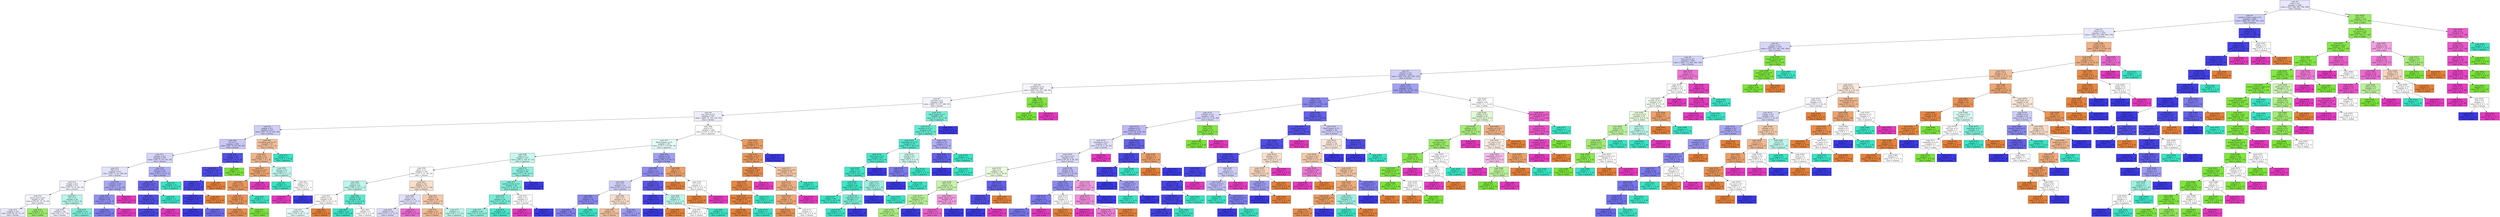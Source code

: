 digraph Tree {
node [shape=box, style="filled", color="black"] ;
0 [label=<node &#35;0<br/>cumin &le; 0.5<br/>samples = 2298<br/>value = [412, 568, 290, 769, 259]<br/>class = korean>, fillcolor="#3c39e51e"] ;
1 [label=<node &#35;1<br/>roasted_sesame_seed &le; 0.5<br/>samples = 1864<br/>value = [408, 223, 285, 767, 181]<br/>class = korean>, fillcolor="#3c39e53f"] ;
0 -> 1 [labeldistance=2.5, labelangle=45, headlabel="True"] ;
2 [label=<node &#35;2<br/>starch &le; 0.5<br/>samples = 1625<br/>value = [403, 223, 280, 540, 179]<br/>class = korean>, fillcolor="#3c39e51d"] ;
1 -> 2 ;
3 [label=<node &#35;3<br/>yogurt &le; 0.5<br/>samples = 1410<br/>value = [255, 221, 265, 500, 169]<br/>class = korean>, fillcolor="#3c39e534"] ;
2 -> 3 ;
4 [label=<node &#35;4<br/>lime_juice &le; 0.5<br/>samples = 1360<br/>value = [254, 173, 264, 500, 169]<br/>class = korean>, fillcolor="#3c39e537"] ;
3 -> 4 ;
5 [label=<node &#35;5<br/>cayenne &le; 0.5<br/>samples = 1281<br/>value = [249, 165, 255, 500, 112]<br/>class = korean>, fillcolor="#3c39e53d"] ;
4 -> 5 ;
6 [label=<node &#35;6<br/>cardamom &le; 0.5<br/>samples = 865<br/>value = [200, 103, 237, 269, 56]<br/>class = korean>, fillcolor="#3c39e50d"] ;
5 -> 6 ;
7 [label=<node &#35;7<br/>seaweed &le; 0.5<br/>samples = 836<br/>value = [200, 75, 237, 269, 55]<br/>class = korean>, fillcolor="#3c39e50e"] ;
6 -> 7 ;
8 [label=<node &#35;8<br/>soy_sauce &le; 0.5<br/>samples = 767<br/>value = [200, 75, 185, 252, 55]<br/>class = korean>, fillcolor="#3c39e517"] ;
7 -> 8 ;
9 [label=<node &#35;9<br/>pepper &le; 0.5<br/>samples = 421<br/>value = [81, 75, 65, 165, 35]<br/>class = korean>, fillcolor="#3c39e53f"] ;
8 -> 9 ;
10 [label=<node &#35;10<br/>nut &le; 0.5<br/>samples = 389<br/>value = [62, 74, 59, 164, 30]<br/>class = korean>, fillcolor="#3c39e549"] ;
9 -> 10 ;
11 [label=<node &#35;11<br/>soybean &le; 0.5<br/>samples = 354<br/>value = [59, 73, 59, 133, 30]<br/>class = korean>, fillcolor="#3c39e536"] ;
10 -> 11 ;
12 [label=<node &#35;12<br/>fish &le; 0.5<br/>samples = 310<br/>value = [59, 73, 43, 106, 29]<br/>class = korean>, fillcolor="#3c39e524"] ;
11 -> 12 ;
13 [label=<node &#35;13<br/>vinegar &le; 0.5<br/>samples = 273<br/>value = [57, 72, 41, 84, 19]<br/>class = korean>, fillcolor="#3c39e50f"] ;
12 -> 13 ;
14 [label=<node &#35;14<br/>lemon_juice &le; 0.5<br/>samples = 235<br/>value = [54, 67, 22, 76, 16]<br/>class = korean>, fillcolor="#3c39e50e"] ;
13 -> 14 ;
15 [label=<node &#35;15<br/>samples = 221<br/>value = [54, 56, 22, 74, 15]<br/>class = korean>, fillcolor="#3c39e51c"] ;
14 -> 15 ;
16 [label=<node &#35;16<br/>samples = 14<br/>value = [0, 11, 0, 2, 1]<br/>class = indian>, fillcolor="#7be539bf"] ;
14 -> 16 ;
17 [label=<node &#35;17<br/>rice &le; 0.5<br/>samples = 38<br/>value = [3, 5, 19, 8, 3]<br/>class = japanese>, fillcolor="#39e5c55e"] ;
13 -> 17 ;
18 [label=<node &#35;18<br/>samples = 20<br/>value = [2, 5, 6, 7, 0]<br/>class = korean>, fillcolor="#3c39e512"] ;
17 -> 18 ;
19 [label=<node &#35;19<br/>samples = 18<br/>value = [1, 0, 13, 1, 3]<br/>class = japanese>, fillcolor="#39e5c5aa"] ;
17 -> 19 ;
20 [label=<node &#35;20<br/>coriander &le; 0.5<br/>samples = 37<br/>value = [2, 1, 2, 22, 10]<br/>class = korean>, fillcolor="#3c39e571"] ;
12 -> 20 ;
21 [label=<node &#35;21<br/>cilantro &le; 0.5<br/>samples = 34<br/>value = [2, 1, 2, 22, 7]<br/>class = korean>, fillcolor="#3c39e58e"] ;
20 -> 21 ;
22 [label=<node &#35;22<br/>samples = 31<br/>value = [2, 1, 2, 22, 4]<br/>class = korean>, fillcolor="#3c39e5aa"] ;
21 -> 22 ;
23 [label=<node &#35;23<br/>samples = 3<br/>value = [0, 0, 0, 0, 3]<br/>class = thai>, fillcolor="#e539c0ff"] ;
21 -> 23 ;
24 [label=<node &#35;24<br/>samples = 3<br/>value = [0, 0, 0, 0, 3]<br/>class = thai>, fillcolor="#e539c0ff"] ;
20 -> 24 ;
25 [label=<node &#35;25<br/>barley &le; 0.5<br/>samples = 44<br/>value = [0, 0, 16, 27, 1]<br/>class = korean>, fillcolor="#3c39e564"] ;
11 -> 25 ;
26 [label=<node &#35;26<br/>enokidake &le; 0.5<br/>samples = 33<br/>value = [0, 0, 5, 27, 1]<br/>class = korean>, fillcolor="#3c39e5c8"] ;
25 -> 26 ;
27 [label=<node &#35;27<br/>peanut &le; 0.5<br/>samples = 30<br/>value = [0, 0, 2, 27, 1]<br/>class = korean>, fillcolor="#3c39e5e4"] ;
26 -> 27 ;
28 [label=<node &#35;28<br/>samples = 29<br/>value = [0, 0, 2, 27, 0]<br/>class = korean>, fillcolor="#3c39e5ec"] ;
27 -> 28 ;
29 [label=<node &#35;29<br/>samples = 1<br/>value = [0, 0, 0, 0, 1]<br/>class = thai>, fillcolor="#e539c0ff"] ;
27 -> 29 ;
30 [label=<node &#35;30<br/>samples = 3<br/>value = [0, 0, 3, 0, 0]<br/>class = japanese>, fillcolor="#39e5c5ff"] ;
26 -> 30 ;
31 [label=<node &#35;31<br/>samples = 11<br/>value = [0, 0, 11, 0, 0]<br/>class = japanese>, fillcolor="#39e5c5ff"] ;
25 -> 31 ;
32 [label=<node &#35;32<br/>butter &le; 0.5<br/>samples = 35<br/>value = [3, 1, 0, 31, 0]<br/>class = korean>, fillcolor="#3c39e5df"] ;
10 -> 32 ;
33 [label=<node &#35;33<br/>chicken_broth &le; 0.5<br/>samples = 34<br/>value = [3, 0, 0, 31, 0]<br/>class = korean>, fillcolor="#3c39e5e6"] ;
32 -> 33 ;
34 [label=<node &#35;34<br/>shellfish &le; 0.5<br/>samples = 33<br/>value = [2, 0, 0, 31, 0]<br/>class = korean>, fillcolor="#3c39e5ef"] ;
33 -> 34 ;
35 [label=<node &#35;35<br/>cane_molasses &le; 0.5<br/>samples = 32<br/>value = [1, 0, 0, 31, 0]<br/>class = korean>, fillcolor="#3c39e5f7"] ;
34 -> 35 ;
36 [label=<node &#35;36<br/>samples = 27<br/>value = [0, 0, 0, 27, 0]<br/>class = korean>, fillcolor="#3c39e5ff"] ;
35 -> 36 ;
37 [label=<node &#35;37<br/>samples = 5<br/>value = [1, 0, 0, 4, 0]<br/>class = korean>, fillcolor="#3c39e5bf"] ;
35 -> 37 ;
38 [label=<node &#35;38<br/>samples = 1<br/>value = [1, 0, 0, 0, 0]<br/>class = chinese>, fillcolor="#e58139ff"] ;
34 -> 38 ;
39 [label=<node &#35;39<br/>samples = 1<br/>value = [1, 0, 0, 0, 0]<br/>class = chinese>, fillcolor="#e58139ff"] ;
33 -> 39 ;
40 [label=<node &#35;40<br/>samples = 1<br/>value = [0, 1, 0, 0, 0]<br/>class = indian>, fillcolor="#7be539ff"] ;
32 -> 40 ;
41 [label=<node &#35;41<br/>mandarin_peel &le; 0.5<br/>samples = 32<br/>value = [19, 1, 6, 1, 5]<br/>class = chinese>, fillcolor="#e5813980"] ;
9 -> 41 ;
42 [label=<node &#35;42<br/>bread &le; 0.5<br/>samples = 29<br/>value = [19, 1, 3, 1, 5]<br/>class = chinese>, fillcolor="#e5813995"] ;
41 -> 42 ;
43 [label=<node &#35;43<br/>lemongrass &le; 0.5<br/>samples = 25<br/>value = [19, 1, 1, 0, 4]<br/>class = chinese>, fillcolor="#e58139b6"] ;
42 -> 43 ;
44 [label=<node &#35;44<br/>endive &le; 0.5<br/>samples = 23<br/>value = [19, 1, 1, 0, 2]<br/>class = chinese>, fillcolor="#e58139ce"] ;
43 -> 44 ;
45 [label=<node &#35;45<br/>chickpea &le; 0.5<br/>samples = 22<br/>value = [19, 1, 0, 0, 2]<br/>class = chinese>, fillcolor="#e58139d9"] ;
44 -> 45 ;
46 [label=<node &#35;46<br/>samples = 21<br/>value = [19, 0, 0, 0, 2]<br/>class = chinese>, fillcolor="#e58139e4"] ;
45 -> 46 ;
47 [label=<node &#35;47<br/>samples = 1<br/>value = [0, 1, 0, 0, 0]<br/>class = indian>, fillcolor="#7be539ff"] ;
45 -> 47 ;
48 [label=<node &#35;48<br/>samples = 1<br/>value = [0, 0, 1, 0, 0]<br/>class = japanese>, fillcolor="#39e5c5ff"] ;
44 -> 48 ;
49 [label=<node &#35;49<br/>samples = 2<br/>value = [0, 0, 0, 0, 2]<br/>class = thai>, fillcolor="#e539c0ff"] ;
43 -> 49 ;
50 [label=<node &#35;50<br/>shrimp &le; 0.5<br/>samples = 4<br/>value = [0, 0, 2, 1, 1]<br/>class = japanese>, fillcolor="#39e5c555"] ;
42 -> 50 ;
51 [label=<node &#35;51<br/>samples = 2<br/>value = [0, 0, 2, 0, 0]<br/>class = japanese>, fillcolor="#39e5c5ff"] ;
50 -> 51 ;
52 [label=<node &#35;52<br/>ginger &le; 0.5<br/>samples = 2<br/>value = [0, 0, 0, 1, 1]<br/>class = korean>, fillcolor="#3c39e500"] ;
50 -> 52 ;
53 [label=<node &#35;53<br/>samples = 1<br/>value = [0, 0, 0, 0, 1]<br/>class = thai>, fillcolor="#e539c0ff"] ;
52 -> 53 ;
54 [label=<node &#35;54<br/>samples = 1<br/>value = [0, 0, 0, 1, 0]<br/>class = korean>, fillcolor="#3c39e5ff"] ;
52 -> 54 ;
55 [label=<node &#35;55<br/>samples = 3<br/>value = [0, 0, 3, 0, 0]<br/>class = japanese>, fillcolor="#39e5c5ff"] ;
41 -> 55 ;
56 [label=<node &#35;56<br/>pork &le; 0.5<br/>samples = 346<br/>value = [119, 0, 120, 87, 20]<br/>class = japanese>, fillcolor="#39e5c501"] ;
8 -> 56 ;
57 [label=<node &#35;57<br/>black_pepper &le; 0.5<br/>samples = 291<br/>value = [74, 0, 113, 86, 18]<br/>class = japanese>, fillcolor="#39e5c522"] ;
56 -> 57 ;
58 [label=<node &#35;58<br/>sake &le; 0.5<br/>samples = 227<br/>value = [58, 0, 105, 47, 17]<br/>class = japanese>, fillcolor="#39e5c547"] ;
57 -> 58 ;
59 [label=<node &#35;59<br/>garlic &le; 0.5<br/>samples = 158<br/>value = [57, 0, 57, 28, 16]<br/>class = chinese>, fillcolor="#e5813900"] ;
58 -> 59 ;
60 [label=<node &#35;60<br/>wine &le; 0.5<br/>samples = 82<br/>value = [25, 0, 44, 11, 2]<br/>class = japanese>, fillcolor="#39e5c555"] ;
59 -> 60 ;
61 [label=<node &#35;61<br/>cilantro &le; 0.5<br/>samples = 54<br/>value = [21, 0, 20, 11, 2]<br/>class = chinese>, fillcolor="#e5813908"] ;
60 -> 61 ;
62 [label=<node &#35;62<br/>samples = 49<br/>value = [16, 0, 20, 11, 2]<br/>class = japanese>, fillcolor="#39e5c51f"] ;
61 -> 62 ;
63 [label=<node &#35;63<br/>samples = 5<br/>value = [5, 0, 0, 0, 0]<br/>class = chinese>, fillcolor="#e58139ff"] ;
61 -> 63 ;
64 [label=<node &#35;64<br/>scallion &le; 0.5<br/>samples = 28<br/>value = [4, 0, 24, 0, 0]<br/>class = japanese>, fillcolor="#39e5c5d4"] ;
60 -> 64 ;
65 [label=<node &#35;65<br/>samples = 20<br/>value = [0, 0, 20, 0, 0]<br/>class = japanese>, fillcolor="#39e5c5ff"] ;
64 -> 65 ;
66 [label=<node &#35;66<br/>samples = 8<br/>value = [4, 0, 4, 0, 0]<br/>class = chinese>, fillcolor="#e5813900"] ;
64 -> 66 ;
67 [label=<node &#35;67<br/>ginger &le; 0.5<br/>samples = 76<br/>value = [32, 0, 13, 17, 14]<br/>class = chinese>, fillcolor="#e5813941"] ;
59 -> 67 ;
68 [label=<node &#35;68<br/>lime &le; 0.5<br/>samples = 38<br/>value = [11, 0, 5, 15, 7]<br/>class = korean>, fillcolor="#3c39e526"] ;
67 -> 68 ;
69 [label=<node &#35;69<br/>samples = 33<br/>value = [11, 0, 4, 15, 3]<br/>class = korean>, fillcolor="#3c39e52e"] ;
68 -> 69 ;
70 [label=<node &#35;70<br/>samples = 5<br/>value = [0, 0, 1, 0, 4]<br/>class = thai>, fillcolor="#e539c0bf"] ;
68 -> 70 ;
71 [label=<node &#35;71<br/>beef &le; 0.5<br/>samples = 38<br/>value = [21, 0, 8, 2, 7]<br/>class = chinese>, fillcolor="#e581396f"] ;
67 -> 71 ;
72 [label=<node &#35;72<br/>samples = 33<br/>value = [21, 0, 5, 0, 7]<br/>class = chinese>, fillcolor="#e5813989"] ;
71 -> 72 ;
73 [label=<node &#35;73<br/>samples = 5<br/>value = [0, 0, 3, 2, 0]<br/>class = japanese>, fillcolor="#39e5c555"] ;
71 -> 73 ;
74 [label=<node &#35;74<br/>mustard &le; 0.5<br/>samples = 69<br/>value = [1, 0, 48, 19, 1]<br/>class = japanese>, fillcolor="#39e5c594"] ;
58 -> 74 ;
75 [label=<node &#35;75<br/>peanut_butter &le; 0.5<br/>samples = 66<br/>value = [1, 0, 48, 16, 1]<br/>class = japanese>, fillcolor="#39e5c5a3"] ;
74 -> 75 ;
76 [label=<node &#35;76<br/>rice &le; 0.5<br/>samples = 64<br/>value = [1, 0, 48, 15, 0]<br/>class = japanese>, fillcolor="#39e5c5ac"] ;
75 -> 76 ;
77 [label=<node &#35;77<br/>samples = 48<br/>value = [1, 0, 33, 14, 0]<br/>class = japanese>, fillcolor="#39e5c58f"] ;
76 -> 77 ;
78 [label=<node &#35;78<br/>samples = 16<br/>value = [0, 0, 15, 1, 0]<br/>class = japanese>, fillcolor="#39e5c5ee"] ;
76 -> 78 ;
79 [label=<node &#35;79<br/>wheat &le; 0.5<br/>samples = 2<br/>value = [0, 0, 0, 1, 1]<br/>class = korean>, fillcolor="#3c39e500"] ;
75 -> 79 ;
80 [label=<node &#35;80<br/>samples = 1<br/>value = [0, 0, 0, 0, 1]<br/>class = thai>, fillcolor="#e539c0ff"] ;
79 -> 80 ;
81 [label=<node &#35;81<br/>samples = 1<br/>value = [0, 0, 0, 1, 0]<br/>class = korean>, fillcolor="#3c39e5ff"] ;
79 -> 81 ;
82 [label=<node &#35;82<br/>samples = 3<br/>value = [0, 0, 0, 3, 0]<br/>class = korean>, fillcolor="#3c39e5ff"] ;
74 -> 82 ;
83 [label=<node &#35;83<br/>cilantro &le; 0.5<br/>samples = 64<br/>value = [16, 0, 8, 39, 1]<br/>class = korean>, fillcolor="#3c39e57a"] ;
57 -> 83 ;
84 [label=<node &#35;84<br/>beef &le; 0.5<br/>samples = 59<br/>value = [12, 0, 8, 39, 0]<br/>class = korean>, fillcolor="#3c39e592"] ;
83 -> 84 ;
85 [label=<node &#35;85<br/>rice &le; 0.5<br/>samples = 31<br/>value = [10, 0, 6, 15, 0]<br/>class = korean>, fillcolor="#3c39e53d"] ;
84 -> 85 ;
86 [label=<node &#35;86<br/>meat &le; 0.5<br/>samples = 19<br/>value = [4, 0, 2, 13, 0]<br/>class = korean>, fillcolor="#3c39e599"] ;
85 -> 86 ;
87 [label=<node &#35;87<br/>samples = 18<br/>value = [4, 0, 1, 13, 0]<br/>class = korean>, fillcolor="#3c39e5a4"] ;
86 -> 87 ;
88 [label=<node &#35;88<br/>samples = 1<br/>value = [0, 0, 1, 0, 0]<br/>class = japanese>, fillcolor="#39e5c5ff"] ;
86 -> 88 ;
89 [label=<node &#35;89<br/>sake &le; 0.5<br/>samples = 12<br/>value = [6, 0, 4, 2, 0]<br/>class = chinese>, fillcolor="#e5813940"] ;
85 -> 89 ;
90 [label=<node &#35;90<br/>samples = 9<br/>value = [6, 0, 3, 0, 0]<br/>class = chinese>, fillcolor="#e581397f"] ;
89 -> 90 ;
91 [label=<node &#35;91<br/>samples = 3<br/>value = [0, 0, 1, 2, 0]<br/>class = korean>, fillcolor="#3c39e57f"] ;
89 -> 91 ;
92 [label=<node &#35;92<br/>soybean &le; 0.5<br/>samples = 28<br/>value = [2, 0, 2, 24, 0]<br/>class = korean>, fillcolor="#3c39e5d8"] ;
84 -> 92 ;
93 [label=<node &#35;93<br/>leek &le; 0.5<br/>samples = 24<br/>value = [1, 0, 0, 23, 0]<br/>class = korean>, fillcolor="#3c39e5f4"] ;
92 -> 93 ;
94 [label=<node &#35;94<br/>samples = 23<br/>value = [0, 0, 0, 23, 0]<br/>class = korean>, fillcolor="#3c39e5ff"] ;
93 -> 94 ;
95 [label=<node &#35;95<br/>samples = 1<br/>value = [1, 0, 0, 0, 0]<br/>class = chinese>, fillcolor="#e58139ff"] ;
93 -> 95 ;
96 [label=<node &#35;96<br/>sake &le; 0.5<br/>samples = 4<br/>value = [1, 0, 2, 1, 0]<br/>class = japanese>, fillcolor="#39e5c555"] ;
92 -> 96 ;
97 [label=<node &#35;97<br/>samples = 2<br/>value = [1, 0, 0, 1, 0]<br/>class = chinese>, fillcolor="#e5813900"] ;
96 -> 97 ;
98 [label=<node &#35;98<br/>samples = 2<br/>value = [0, 0, 2, 0, 0]<br/>class = japanese>, fillcolor="#39e5c5ff"] ;
96 -> 98 ;
99 [label=<node &#35;99<br/>egg &le; 0.5<br/>samples = 5<br/>value = [4, 0, 0, 0, 1]<br/>class = chinese>, fillcolor="#e58139bf"] ;
83 -> 99 ;
100 [label=<node &#35;100<br/>samples = 3<br/>value = [3, 0, 0, 0, 0]<br/>class = chinese>, fillcolor="#e58139ff"] ;
99 -> 100 ;
101 [label=<node &#35;101<br/>rice &le; 0.5<br/>samples = 2<br/>value = [1, 0, 0, 0, 1]<br/>class = chinese>, fillcolor="#e5813900"] ;
99 -> 101 ;
102 [label=<node &#35;102<br/>samples = 1<br/>value = [1, 0, 0, 0, 0]<br/>class = chinese>, fillcolor="#e58139ff"] ;
101 -> 102 ;
103 [label=<node &#35;103<br/>samples = 1<br/>value = [0, 0, 0, 0, 1]<br/>class = thai>, fillcolor="#e539c0ff"] ;
101 -> 103 ;
104 [label=<node &#35;104<br/>yeast &le; 0.5<br/>samples = 55<br/>value = [45, 0, 7, 1, 2]<br/>class = chinese>, fillcolor="#e58139ca"] ;
56 -> 104 ;
105 [label=<node &#35;105<br/>vegetable_oil &le; 0.5<br/>samples = 54<br/>value = [45, 0, 7, 0, 2]<br/>class = chinese>, fillcolor="#e58139ce"] ;
104 -> 105 ;
106 [label=<node &#35;106<br/>lemongrass &le; 0.5<br/>samples = 38<br/>value = [35, 0, 2, 0, 1]<br/>class = chinese>, fillcolor="#e58139ea"] ;
105 -> 106 ;
107 [label=<node &#35;107<br/>clam &le; 0.5<br/>samples = 37<br/>value = [35, 0, 2, 0, 0]<br/>class = chinese>, fillcolor="#e58139f0"] ;
106 -> 107 ;
108 [label=<node &#35;108<br/>green_bell_pepper &le; 0.5<br/>samples = 36<br/>value = [35, 0, 1, 0, 0]<br/>class = chinese>, fillcolor="#e58139f8"] ;
107 -> 108 ;
109 [label=<node &#35;109<br/>samples = 35<br/>value = [35, 0, 0, 0, 0]<br/>class = chinese>, fillcolor="#e58139ff"] ;
108 -> 109 ;
110 [label=<node &#35;110<br/>samples = 1<br/>value = [0, 0, 1, 0, 0]<br/>class = japanese>, fillcolor="#39e5c5ff"] ;
108 -> 110 ;
111 [label=<node &#35;111<br/>samples = 1<br/>value = [0, 0, 1, 0, 0]<br/>class = japanese>, fillcolor="#39e5c5ff"] ;
107 -> 111 ;
112 [label=<node &#35;112<br/>samples = 1<br/>value = [0, 0, 0, 0, 1]<br/>class = thai>, fillcolor="#e539c0ff"] ;
106 -> 112 ;
113 [label=<node &#35;113<br/>cane_molasses &le; 0.5<br/>samples = 16<br/>value = [10, 0, 5, 0, 1]<br/>class = chinese>, fillcolor="#e5813974"] ;
105 -> 113 ;
114 [label=<node &#35;114<br/>bean &le; 0.5<br/>samples = 14<br/>value = [10, 0, 3, 0, 1]<br/>class = chinese>, fillcolor="#e58139a2"] ;
113 -> 114 ;
115 [label=<node &#35;115<br/>egg &le; 0.5<br/>samples = 13<br/>value = [10, 0, 3, 0, 0]<br/>class = chinese>, fillcolor="#e58139b3"] ;
114 -> 115 ;
116 [label=<node &#35;116<br/>samples = 9<br/>value = [8, 0, 1, 0, 0]<br/>class = chinese>, fillcolor="#e58139df"] ;
115 -> 116 ;
117 [label=<node &#35;117<br/>samples = 4<br/>value = [2, 0, 2, 0, 0]<br/>class = chinese>, fillcolor="#e5813900"] ;
115 -> 117 ;
118 [label=<node &#35;118<br/>samples = 1<br/>value = [0, 0, 0, 0, 1]<br/>class = thai>, fillcolor="#e539c0ff"] ;
114 -> 118 ;
119 [label=<node &#35;119<br/>samples = 2<br/>value = [0, 0, 2, 0, 0]<br/>class = japanese>, fillcolor="#39e5c5ff"] ;
113 -> 119 ;
120 [label=<node &#35;120<br/>samples = 1<br/>value = [0, 0, 0, 1, 0]<br/>class = korean>, fillcolor="#3c39e5ff"] ;
104 -> 120 ;
121 [label=<node &#35;121<br/>black_pepper &le; 0.5<br/>samples = 69<br/>value = [0, 0, 52, 17, 0]<br/>class = japanese>, fillcolor="#39e5c5ac"] ;
7 -> 121 ;
122 [label=<node &#35;122<br/>sesame_oil &le; 0.5<br/>samples = 63<br/>value = [0, 0, 52, 11, 0]<br/>class = japanese>, fillcolor="#39e5c5c9"] ;
121 -> 122 ;
123 [label=<node &#35;123<br/>vegetable_oil &le; 0.5<br/>samples = 55<br/>value = [0, 0, 49, 6, 0]<br/>class = japanese>, fillcolor="#39e5c5e0"] ;
122 -> 123 ;
124 [label=<node &#35;124<br/>black_bean &le; 0.5<br/>samples = 48<br/>value = [0, 0, 45, 3, 0]<br/>class = japanese>, fillcolor="#39e5c5ee"] ;
123 -> 124 ;
125 [label=<node &#35;125<br/>kelp &le; 0.5<br/>samples = 47<br/>value = [0, 0, 45, 2, 0]<br/>class = japanese>, fillcolor="#39e5c5f4"] ;
124 -> 125 ;
126 [label=<node &#35;126<br/>tuna &le; 0.5<br/>samples = 44<br/>value = [0, 0, 43, 1, 0]<br/>class = japanese>, fillcolor="#39e5c5f9"] ;
125 -> 126 ;
127 [label=<node &#35;127<br/>samples = 40<br/>value = [0, 0, 40, 0, 0]<br/>class = japanese>, fillcolor="#39e5c5ff"] ;
126 -> 127 ;
128 [label=<node &#35;128<br/>vegetable &le; 0.5<br/>samples = 4<br/>value = [0, 0, 3, 1, 0]<br/>class = japanese>, fillcolor="#39e5c5aa"] ;
126 -> 128 ;
129 [label=<node &#35;129<br/>samples = 3<br/>value = [0, 0, 3, 0, 0]<br/>class = japanese>, fillcolor="#39e5c5ff"] ;
128 -> 129 ;
130 [label=<node &#35;130<br/>samples = 1<br/>value = [0, 0, 0, 1, 0]<br/>class = korean>, fillcolor="#3c39e5ff"] ;
128 -> 130 ;
131 [label=<node &#35;131<br/>radish &le; 0.5<br/>samples = 3<br/>value = [0, 0, 2, 1, 0]<br/>class = japanese>, fillcolor="#39e5c57f"] ;
125 -> 131 ;
132 [label=<node &#35;132<br/>samples = 1<br/>value = [0, 0, 0, 1, 0]<br/>class = korean>, fillcolor="#3c39e5ff"] ;
131 -> 132 ;
133 [label=<node &#35;133<br/>samples = 2<br/>value = [0, 0, 2, 0, 0]<br/>class = japanese>, fillcolor="#39e5c5ff"] ;
131 -> 133 ;
134 [label=<node &#35;134<br/>samples = 1<br/>value = [0, 0, 0, 1, 0]<br/>class = korean>, fillcolor="#3c39e5ff"] ;
124 -> 134 ;
135 [label=<node &#35;135<br/>wasabi &le; 0.5<br/>samples = 7<br/>value = [0, 0, 4, 3, 0]<br/>class = japanese>, fillcolor="#39e5c540"] ;
123 -> 135 ;
136 [label=<node &#35;136<br/>sake &le; 0.5<br/>samples = 4<br/>value = [0, 0, 1, 3, 0]<br/>class = korean>, fillcolor="#3c39e5aa"] ;
135 -> 136 ;
137 [label=<node &#35;137<br/>samples = 3<br/>value = [0, 0, 0, 3, 0]<br/>class = korean>, fillcolor="#3c39e5ff"] ;
136 -> 137 ;
138 [label=<node &#35;138<br/>samples = 1<br/>value = [0, 0, 1, 0, 0]<br/>class = japanese>, fillcolor="#39e5c5ff"] ;
136 -> 138 ;
139 [label=<node &#35;139<br/>samples = 3<br/>value = [0, 0, 3, 0, 0]<br/>class = japanese>, fillcolor="#39e5c5ff"] ;
135 -> 139 ;
140 [label=<node &#35;140<br/>scallion &le; 0.5<br/>samples = 8<br/>value = [0, 0, 3, 5, 0]<br/>class = korean>, fillcolor="#3c39e566"] ;
122 -> 140 ;
141 [label=<node &#35;141<br/>carrot &le; 0.5<br/>samples = 6<br/>value = [0, 0, 1, 5, 0]<br/>class = korean>, fillcolor="#3c39e5cc"] ;
140 -> 141 ;
142 [label=<node &#35;142<br/>samples = 5<br/>value = [0, 0, 0, 5, 0]<br/>class = korean>, fillcolor="#3c39e5ff"] ;
141 -> 142 ;
143 [label=<node &#35;143<br/>samples = 1<br/>value = [0, 0, 1, 0, 0]<br/>class = japanese>, fillcolor="#39e5c5ff"] ;
141 -> 143 ;
144 [label=<node &#35;144<br/>samples = 2<br/>value = [0, 0, 2, 0, 0]<br/>class = japanese>, fillcolor="#39e5c5ff"] ;
140 -> 144 ;
145 [label=<node &#35;145<br/>samples = 6<br/>value = [0, 0, 0, 6, 0]<br/>class = korean>, fillcolor="#3c39e5ff"] ;
121 -> 145 ;
146 [label=<node &#35;146<br/>coffee &le; 0.5<br/>samples = 29<br/>value = [0, 28, 0, 0, 1]<br/>class = indian>, fillcolor="#7be539f6"] ;
6 -> 146 ;
147 [label=<node &#35;147<br/>samples = 28<br/>value = [0, 28, 0, 0, 0]<br/>class = indian>, fillcolor="#7be539ff"] ;
146 -> 147 ;
148 [label=<node &#35;148<br/>samples = 1<br/>value = [0, 0, 0, 0, 1]<br/>class = thai>, fillcolor="#e539c0ff"] ;
146 -> 148 ;
149 [label=<node &#35;149<br/>cilantro &le; 0.5<br/>samples = 416<br/>value = [49, 62, 18, 231, 56]<br/>class = korean>, fillcolor="#3c39e57a"] ;
5 -> 149 ;
150 [label=<node &#35;150<br/>scallion &le; 0.5<br/>samples = 356<br/>value = [34, 41, 15, 231, 35]<br/>class = korean>, fillcolor="#3c39e59a"] ;
149 -> 150 ;
151 [label=<node &#35;151<br/>turmeric &le; 0.5<br/>samples = 149<br/>value = [12, 41, 8, 62, 26]<br/>class = korean>, fillcolor="#3c39e532"] ;
150 -> 151 ;
152 [label=<node &#35;152<br/>soybean &le; 0.5<br/>samples = 131<br/>value = [12, 24, 8, 62, 25]<br/>class = korean>, fillcolor="#3c39e559"] ;
151 -> 152 ;
153 [label=<node &#35;153<br/>lemongrass &le; 0.5<br/>samples = 99<br/>value = [8, 24, 6, 36, 25]<br/>class = korean>, fillcolor="#3c39e526"] ;
152 -> 153 ;
154 [label=<node &#35;154<br/>soy_sauce &le; 0.5<br/>samples = 92<br/>value = [8, 24, 6, 36, 18]<br/>class = korean>, fillcolor="#3c39e52d"] ;
153 -> 154 ;
155 [label=<node &#35;155<br/>egg &le; 0.5<br/>samples = 56<br/>value = [3, 24, 2, 18, 9]<br/>class = indian>, fillcolor="#7be53928"] ;
154 -> 155 ;
156 [label=<node &#35;156<br/>fish &le; 0.5<br/>samples = 45<br/>value = [2, 24, 2, 9, 8]<br/>class = indian>, fillcolor="#7be5396a"] ;
155 -> 156 ;
157 [label=<node &#35;157<br/>sesame_oil &le; 0.5<br/>samples = 37<br/>value = [2, 23, 2, 7, 3]<br/>class = indian>, fillcolor="#7be53988"] ;
156 -> 157 ;
158 [label=<node &#35;158<br/>samples = 34<br/>value = [2, 23, 2, 4, 3]<br/>class = indian>, fillcolor="#7be539a2"] ;
157 -> 158 ;
159 [label=<node &#35;159<br/>samples = 3<br/>value = [0, 0, 0, 3, 0]<br/>class = korean>, fillcolor="#3c39e5ff"] ;
157 -> 159 ;
160 [label=<node &#35;160<br/>black_pepper &le; 0.5<br/>samples = 8<br/>value = [0, 1, 0, 2, 5]<br/>class = thai>, fillcolor="#e539c080"] ;
156 -> 160 ;
161 [label=<node &#35;161<br/>samples = 6<br/>value = [0, 1, 0, 0, 5]<br/>class = thai>, fillcolor="#e539c0cc"] ;
160 -> 161 ;
162 [label=<node &#35;162<br/>samples = 2<br/>value = [0, 0, 0, 2, 0]<br/>class = korean>, fillcolor="#3c39e5ff"] ;
160 -> 162 ;
163 [label=<node &#35;163<br/>corn &le; 0.5<br/>samples = 11<br/>value = [1, 0, 0, 9, 1]<br/>class = korean>, fillcolor="#3c39e5cc"] ;
155 -> 163 ;
164 [label=<node &#35;164<br/>mustard &le; 0.5<br/>samples = 10<br/>value = [0, 0, 0, 9, 1]<br/>class = korean>, fillcolor="#3c39e5e3"] ;
163 -> 164 ;
165 [label=<node &#35;165<br/>samples = 9<br/>value = [0, 0, 0, 9, 0]<br/>class = korean>, fillcolor="#3c39e5ff"] ;
164 -> 165 ;
166 [label=<node &#35;166<br/>samples = 1<br/>value = [0, 0, 0, 0, 1]<br/>class = thai>, fillcolor="#e539c0ff"] ;
164 -> 166 ;
167 [label=<node &#35;167<br/>samples = 1<br/>value = [1, 0, 0, 0, 0]<br/>class = chinese>, fillcolor="#e58139ff"] ;
163 -> 167 ;
168 [label=<node &#35;168<br/>chicken &le; 0.5<br/>samples = 36<br/>value = [5, 0, 4, 18, 9]<br/>class = korean>, fillcolor="#3c39e555"] ;
154 -> 168 ;
169 [label=<node &#35;169<br/>tomato &le; 0.5<br/>samples = 26<br/>value = [4, 0, 2, 17, 3]<br/>class = korean>, fillcolor="#3c39e597"] ;
168 -> 169 ;
170 [label=<node &#35;170<br/>corn &le; 0.5<br/>samples = 24<br/>value = [3, 0, 2, 17, 2]<br/>class = korean>, fillcolor="#3c39e5aa"] ;
169 -> 170 ;
171 [label=<node &#35;171<br/>samples = 23<br/>value = [3, 0, 2, 17, 1]<br/>class = korean>, fillcolor="#3c39e5b2"] ;
170 -> 171 ;
172 [label=<node &#35;172<br/>samples = 1<br/>value = [0, 0, 0, 0, 1]<br/>class = thai>, fillcolor="#e539c0ff"] ;
170 -> 172 ;
173 [label=<node &#35;173<br/>lemon &le; 0.5<br/>samples = 2<br/>value = [1, 0, 0, 0, 1]<br/>class = chinese>, fillcolor="#e5813900"] ;
169 -> 173 ;
174 [label=<node &#35;174<br/>samples = 1<br/>value = [1, 0, 0, 0, 0]<br/>class = chinese>, fillcolor="#e58139ff"] ;
173 -> 174 ;
175 [label=<node &#35;175<br/>samples = 1<br/>value = [0, 0, 0, 0, 1]<br/>class = thai>, fillcolor="#e539c0ff"] ;
173 -> 175 ;
176 [label=<node &#35;176<br/>lemon &le; 0.5<br/>samples = 10<br/>value = [1, 0, 2, 1, 6]<br/>class = thai>, fillcolor="#e539c07f"] ;
168 -> 176 ;
177 [label=<node &#35;177<br/>sherry &le; 0.5<br/>samples = 9<br/>value = [1, 0, 2, 0, 6]<br/>class = thai>, fillcolor="#e539c092"] ;
176 -> 177 ;
178 [label=<node &#35;178<br/>samples = 8<br/>value = [0, 0, 2, 0, 6]<br/>class = thai>, fillcolor="#e539c0aa"] ;
177 -> 178 ;
179 [label=<node &#35;179<br/>samples = 1<br/>value = [1, 0, 0, 0, 0]<br/>class = chinese>, fillcolor="#e58139ff"] ;
177 -> 179 ;
180 [label=<node &#35;180<br/>samples = 1<br/>value = [0, 0, 0, 1, 0]<br/>class = korean>, fillcolor="#3c39e5ff"] ;
176 -> 180 ;
181 [label=<node &#35;181<br/>samples = 7<br/>value = [0, 0, 0, 0, 7]<br/>class = thai>, fillcolor="#e539c0ff"] ;
153 -> 181 ;
182 [label=<node &#35;182<br/>pepper &le; 0.5<br/>samples = 32<br/>value = [4, 0, 2, 26, 0]<br/>class = korean>, fillcolor="#3c39e5c8"] ;
152 -> 182 ;
183 [label=<node &#35;183<br/>wasabi &le; 0.5<br/>samples = 27<br/>value = [0, 0, 2, 25, 0]<br/>class = korean>, fillcolor="#3c39e5eb"] ;
182 -> 183 ;
184 [label=<node &#35;184<br/>lettuce &le; 0.5<br/>samples = 26<br/>value = [0, 0, 1, 25, 0]<br/>class = korean>, fillcolor="#3c39e5f5"] ;
183 -> 184 ;
185 [label=<node &#35;185<br/>samples = 23<br/>value = [0, 0, 0, 23, 0]<br/>class = korean>, fillcolor="#3c39e5ff"] ;
184 -> 185 ;
186 [label=<node &#35;186<br/>vegetable &le; 0.5<br/>samples = 3<br/>value = [0, 0, 1, 2, 0]<br/>class = korean>, fillcolor="#3c39e57f"] ;
184 -> 186 ;
187 [label=<node &#35;187<br/>samples = 1<br/>value = [0, 0, 1, 0, 0]<br/>class = japanese>, fillcolor="#39e5c5ff"] ;
186 -> 187 ;
188 [label=<node &#35;188<br/>samples = 2<br/>value = [0, 0, 0, 2, 0]<br/>class = korean>, fillcolor="#3c39e5ff"] ;
186 -> 188 ;
189 [label=<node &#35;189<br/>samples = 1<br/>value = [0, 0, 1, 0, 0]<br/>class = japanese>, fillcolor="#39e5c5ff"] ;
183 -> 189 ;
190 [label=<node &#35;190<br/>bean &le; 0.5<br/>samples = 5<br/>value = [4, 0, 0, 1, 0]<br/>class = chinese>, fillcolor="#e58139bf"] ;
182 -> 190 ;
191 [label=<node &#35;191<br/>samples = 4<br/>value = [4, 0, 0, 0, 0]<br/>class = chinese>, fillcolor="#e58139ff"] ;
190 -> 191 ;
192 [label=<node &#35;192<br/>samples = 1<br/>value = [0, 0, 0, 1, 0]<br/>class = korean>, fillcolor="#3c39e5ff"] ;
190 -> 192 ;
193 [label=<node &#35;193<br/>basil &le; 0.5<br/>samples = 18<br/>value = [0, 17, 0, 0, 1]<br/>class = indian>, fillcolor="#7be539f0"] ;
151 -> 193 ;
194 [label=<node &#35;194<br/>samples = 17<br/>value = [0, 17, 0, 0, 0]<br/>class = indian>, fillcolor="#7be539ff"] ;
193 -> 194 ;
195 [label=<node &#35;195<br/>samples = 1<br/>value = [0, 0, 0, 0, 1]<br/>class = thai>, fillcolor="#e539c0ff"] ;
193 -> 195 ;
196 [label=<node &#35;196<br/>vinegar &le; 0.5<br/>samples = 207<br/>value = [22, 0, 7, 169, 9]<br/>class = korean>, fillcolor="#3c39e5cb"] ;
150 -> 196 ;
197 [label=<node &#35;197<br/>peanut_butter &le; 0.5<br/>samples = 171<br/>value = [10, 0, 4, 151, 6]<br/>class = korean>, fillcolor="#3c39e5df"] ;
196 -> 197 ;
198 [label=<node &#35;198<br/>bean &le; 0.5<br/>samples = 168<br/>value = [10, 0, 4, 151, 3]<br/>class = korean>, fillcolor="#3c39e5e4"] ;
197 -> 198 ;
199 [label=<node &#35;199<br/>chicken &le; 0.5<br/>samples = 162<br/>value = [7, 0, 4, 149, 2]<br/>class = korean>, fillcolor="#3c39e5ea"] ;
198 -> 199 ;
200 [label=<node &#35;200<br/>basil &le; 0.5<br/>samples = 156<br/>value = [7, 0, 2, 146, 1]<br/>class = korean>, fillcolor="#3c39e5ee"] ;
199 -> 200 ;
201 [label=<node &#35;201<br/>olive_oil &le; 0.5<br/>samples = 155<br/>value = [7, 0, 2, 146, 0]<br/>class = korean>, fillcolor="#3c39e5ef"] ;
200 -> 201 ;
202 [label=<node &#35;202<br/>katsuobushi &le; 0.5<br/>samples = 154<br/>value = [7, 0, 1, 146, 0]<br/>class = korean>, fillcolor="#3c39e5f1"] ;
201 -> 202 ;
203 [label=<node &#35;203<br/>samples = 153<br/>value = [7, 0, 0, 146, 0]<br/>class = korean>, fillcolor="#3c39e5f3"] ;
202 -> 203 ;
204 [label=<node &#35;204<br/>samples = 1<br/>value = [0, 0, 1, 0, 0]<br/>class = japanese>, fillcolor="#39e5c5ff"] ;
202 -> 204 ;
205 [label=<node &#35;205<br/>samples = 1<br/>value = [0, 0, 1, 0, 0]<br/>class = japanese>, fillcolor="#39e5c5ff"] ;
201 -> 205 ;
206 [label=<node &#35;206<br/>samples = 1<br/>value = [0, 0, 0, 0, 1]<br/>class = thai>, fillcolor="#e539c0ff"] ;
200 -> 206 ;
207 [label=<node &#35;207<br/>nut &le; 0.5<br/>samples = 6<br/>value = [0, 0, 2, 3, 1]<br/>class = korean>, fillcolor="#3c39e540"] ;
199 -> 207 ;
208 [label=<node &#35;208<br/>sesame_oil &le; 0.5<br/>samples = 5<br/>value = [0, 0, 2, 3, 0]<br/>class = korean>, fillcolor="#3c39e555"] ;
207 -> 208 ;
209 [label=<node &#35;209<br/>samples = 1<br/>value = [0, 0, 1, 0, 0]<br/>class = japanese>, fillcolor="#39e5c5ff"] ;
208 -> 209 ;
210 [label=<node &#35;210<br/>sesame_seed &le; 0.5<br/>samples = 4<br/>value = [0, 0, 1, 3, 0]<br/>class = korean>, fillcolor="#3c39e5aa"] ;
208 -> 210 ;
211 [label=<node &#35;211<br/>samples = 3<br/>value = [0, 0, 0, 3, 0]<br/>class = korean>, fillcolor="#3c39e5ff"] ;
210 -> 211 ;
212 [label=<node &#35;212<br/>samples = 1<br/>value = [0, 0, 1, 0, 0]<br/>class = japanese>, fillcolor="#39e5c5ff"] ;
210 -> 212 ;
213 [label=<node &#35;213<br/>samples = 1<br/>value = [0, 0, 0, 0, 1]<br/>class = thai>, fillcolor="#e539c0ff"] ;
207 -> 213 ;
214 [label=<node &#35;214<br/>soybean &le; 0.5<br/>samples = 6<br/>value = [3, 0, 0, 2, 1]<br/>class = chinese>, fillcolor="#e5813940"] ;
198 -> 214 ;
215 [label=<node &#35;215<br/>ginger &le; 0.5<br/>samples = 5<br/>value = [3, 0, 0, 2, 0]<br/>class = chinese>, fillcolor="#e5813955"] ;
214 -> 215 ;
216 [label=<node &#35;216<br/>vegetable &le; 0.5<br/>samples = 3<br/>value = [1, 0, 0, 2, 0]<br/>class = korean>, fillcolor="#3c39e57f"] ;
215 -> 216 ;
217 [label=<node &#35;217<br/>samples = 2<br/>value = [0, 0, 0, 2, 0]<br/>class = korean>, fillcolor="#3c39e5ff"] ;
216 -> 217 ;
218 [label=<node &#35;218<br/>samples = 1<br/>value = [1, 0, 0, 0, 0]<br/>class = chinese>, fillcolor="#e58139ff"] ;
216 -> 218 ;
219 [label=<node &#35;219<br/>samples = 2<br/>value = [2, 0, 0, 0, 0]<br/>class = chinese>, fillcolor="#e58139ff"] ;
215 -> 219 ;
220 [label=<node &#35;220<br/>samples = 1<br/>value = [0, 0, 0, 0, 1]<br/>class = thai>, fillcolor="#e539c0ff"] ;
214 -> 220 ;
221 [label=<node &#35;221<br/>samples = 3<br/>value = [0, 0, 0, 0, 3]<br/>class = thai>, fillcolor="#e539c0ff"] ;
197 -> 221 ;
222 [label=<node &#35;222<br/>black_pepper &le; 0.5<br/>samples = 36<br/>value = [12, 0, 3, 18, 3]<br/>class = korean>, fillcolor="#3c39e540"] ;
196 -> 222 ;
223 [label=<node &#35;223<br/>radish &le; 0.5<br/>samples = 26<br/>value = [12, 0, 2, 9, 3]<br/>class = chinese>, fillcolor="#e581392d"] ;
222 -> 223 ;
224 [label=<node &#35;224<br/>soy_sauce &le; 0.5<br/>samples = 22<br/>value = [12, 0, 2, 5, 3]<br/>class = chinese>, fillcolor="#e5813969"] ;
223 -> 224 ;
225 [label=<node &#35;225<br/>buckwheat &le; 0.5<br/>samples = 4<br/>value = [1, 0, 0, 0, 3]<br/>class = thai>, fillcolor="#e539c0aa"] ;
224 -> 225 ;
226 [label=<node &#35;226<br/>samples = 3<br/>value = [0, 0, 0, 0, 3]<br/>class = thai>, fillcolor="#e539c0ff"] ;
225 -> 226 ;
227 [label=<node &#35;227<br/>samples = 1<br/>value = [1, 0, 0, 0, 0]<br/>class = chinese>, fillcolor="#e58139ff"] ;
225 -> 227 ;
228 [label=<node &#35;228<br/>vegetable &le; 0.5<br/>samples = 18<br/>value = [11, 0, 2, 5, 0]<br/>class = chinese>, fillcolor="#e5813976"] ;
224 -> 228 ;
229 [label=<node &#35;229<br/>sake &le; 0.5<br/>samples = 14<br/>value = [10, 0, 2, 2, 0]<br/>class = chinese>, fillcolor="#e58139aa"] ;
228 -> 229 ;
230 [label=<node &#35;230<br/>chinese_cabbage &le; 0.5<br/>samples = 11<br/>value = [9, 0, 0, 2, 0]<br/>class = chinese>, fillcolor="#e58139c6"] ;
229 -> 230 ;
231 [label=<node &#35;231<br/>samples = 10<br/>value = [9, 0, 0, 1, 0]<br/>class = chinese>, fillcolor="#e58139e3"] ;
230 -> 231 ;
232 [label=<node &#35;232<br/>samples = 1<br/>value = [0, 0, 0, 1, 0]<br/>class = korean>, fillcolor="#3c39e5ff"] ;
230 -> 232 ;
233 [label=<node &#35;233<br/>mustard &le; 0.5<br/>samples = 3<br/>value = [1, 0, 2, 0, 0]<br/>class = japanese>, fillcolor="#39e5c57f"] ;
229 -> 233 ;
234 [label=<node &#35;234<br/>samples = 2<br/>value = [0, 0, 2, 0, 0]<br/>class = japanese>, fillcolor="#39e5c5ff"] ;
233 -> 234 ;
235 [label=<node &#35;235<br/>samples = 1<br/>value = [1, 0, 0, 0, 0]<br/>class = chinese>, fillcolor="#e58139ff"] ;
233 -> 235 ;
236 [label=<node &#35;236<br/>mushroom &le; 0.5<br/>samples = 4<br/>value = [1, 0, 0, 3, 0]<br/>class = korean>, fillcolor="#3c39e5aa"] ;
228 -> 236 ;
237 [label=<node &#35;237<br/>samples = 3<br/>value = [0, 0, 0, 3, 0]<br/>class = korean>, fillcolor="#3c39e5ff"] ;
236 -> 237 ;
238 [label=<node &#35;238<br/>samples = 1<br/>value = [1, 0, 0, 0, 0]<br/>class = chinese>, fillcolor="#e58139ff"] ;
236 -> 238 ;
239 [label=<node &#35;239<br/>samples = 4<br/>value = [0, 0, 0, 4, 0]<br/>class = korean>, fillcolor="#3c39e5ff"] ;
223 -> 239 ;
240 [label=<node &#35;240<br/>coconut &le; 0.5<br/>samples = 10<br/>value = [0, 0, 1, 9, 0]<br/>class = korean>, fillcolor="#3c39e5e3"] ;
222 -> 240 ;
241 [label=<node &#35;241<br/>samples = 9<br/>value = [0, 0, 0, 9, 0]<br/>class = korean>, fillcolor="#3c39e5ff"] ;
240 -> 241 ;
242 [label=<node &#35;242<br/>samples = 1<br/>value = [0, 0, 1, 0, 0]<br/>class = japanese>, fillcolor="#39e5c5ff"] ;
240 -> 242 ;
243 [label=<node &#35;243<br/>fish &le; 0.5<br/>samples = 60<br/>value = [15, 21, 3, 0, 21]<br/>class = indian>, fillcolor="#7be53900"] ;
149 -> 243 ;
244 [label=<node &#35;244<br/>scallion &le; 0.5<br/>samples = 43<br/>value = [14, 20, 2, 0, 7]<br/>class = indian>, fillcolor="#7be53935"] ;
243 -> 244 ;
245 [label=<node &#35;245<br/>galanga &le; 0.5<br/>samples = 25<br/>value = [2, 18, 1, 0, 4]<br/>class = indian>, fillcolor="#7be539aa"] ;
244 -> 245 ;
246 [label=<node &#35;246<br/>soy_sauce &le; 0.5<br/>samples = 23<br/>value = [2, 18, 1, 0, 2]<br/>class = indian>, fillcolor="#7be539c2"] ;
245 -> 246 ;
247 [label=<node &#35;247<br/>wine &le; 0.5<br/>samples = 20<br/>value = [1, 18, 0, 0, 1]<br/>class = indian>, fillcolor="#7be539e4"] ;
246 -> 247 ;
248 [label=<node &#35;248<br/>cane_molasses &le; 0.5<br/>samples = 19<br/>value = [1, 18, 0, 0, 0]<br/>class = indian>, fillcolor="#7be539f1"] ;
247 -> 248 ;
249 [label=<node &#35;249<br/>samples = 17<br/>value = [0, 17, 0, 0, 0]<br/>class = indian>, fillcolor="#7be539ff"] ;
248 -> 249 ;
250 [label=<node &#35;250<br/>onion &le; 0.5<br/>samples = 2<br/>value = [1, 1, 0, 0, 0]<br/>class = chinese>, fillcolor="#e5813900"] ;
248 -> 250 ;
251 [label=<node &#35;251<br/>samples = 1<br/>value = [1, 0, 0, 0, 0]<br/>class = chinese>, fillcolor="#e58139ff"] ;
250 -> 251 ;
252 [label=<node &#35;252<br/>samples = 1<br/>value = [0, 1, 0, 0, 0]<br/>class = indian>, fillcolor="#7be539ff"] ;
250 -> 252 ;
253 [label=<node &#35;253<br/>samples = 1<br/>value = [0, 0, 0, 0, 1]<br/>class = thai>, fillcolor="#e539c0ff"] ;
247 -> 253 ;
254 [label=<node &#35;254<br/>vegetable_oil &le; 0.5<br/>samples = 3<br/>value = [1, 0, 1, 0, 1]<br/>class = chinese>, fillcolor="#e5813900"] ;
246 -> 254 ;
255 [label=<node &#35;255<br/>chicken &le; 0.5<br/>samples = 2<br/>value = [1, 0, 0, 0, 1]<br/>class = chinese>, fillcolor="#e5813900"] ;
254 -> 255 ;
256 [label=<node &#35;256<br/>samples = 1<br/>value = [0, 0, 0, 0, 1]<br/>class = thai>, fillcolor="#e539c0ff"] ;
255 -> 256 ;
257 [label=<node &#35;257<br/>samples = 1<br/>value = [1, 0, 0, 0, 0]<br/>class = chinese>, fillcolor="#e58139ff"] ;
255 -> 257 ;
258 [label=<node &#35;258<br/>samples = 1<br/>value = [0, 0, 1, 0, 0]<br/>class = japanese>, fillcolor="#39e5c5ff"] ;
254 -> 258 ;
259 [label=<node &#35;259<br/>samples = 2<br/>value = [0, 0, 0, 0, 2]<br/>class = thai>, fillcolor="#e539c0ff"] ;
245 -> 259 ;
260 [label=<node &#35;260<br/>sesame_oil &le; 0.5<br/>samples = 18<br/>value = [12, 2, 1, 0, 3]<br/>class = chinese>, fillcolor="#e5813999"] ;
244 -> 260 ;
261 [label=<node &#35;261<br/>soy_sauce &le; 0.5<br/>samples = 10<br/>value = [4, 2, 1, 0, 3]<br/>class = chinese>, fillcolor="#e5813924"] ;
260 -> 261 ;
262 [label=<node &#35;262<br/>vegetable_oil &le; 0.5<br/>samples = 5<br/>value = [0, 2, 0, 0, 3]<br/>class = thai>, fillcolor="#e539c055"] ;
261 -> 262 ;
263 [label=<node &#35;263<br/>samples = 2<br/>value = [0, 0, 0, 0, 2]<br/>class = thai>, fillcolor="#e539c0ff"] ;
262 -> 263 ;
264 [label=<node &#35;264<br/>wine &le; 0.5<br/>samples = 3<br/>value = [0, 2, 0, 0, 1]<br/>class = indian>, fillcolor="#7be5397f"] ;
262 -> 264 ;
265 [label=<node &#35;265<br/>samples = 2<br/>value = [0, 2, 0, 0, 0]<br/>class = indian>, fillcolor="#7be539ff"] ;
264 -> 265 ;
266 [label=<node &#35;266<br/>samples = 1<br/>value = [0, 0, 0, 0, 1]<br/>class = thai>, fillcolor="#e539c0ff"] ;
264 -> 266 ;
267 [label=<node &#35;267<br/>carrot &le; 0.5<br/>samples = 5<br/>value = [4, 0, 1, 0, 0]<br/>class = chinese>, fillcolor="#e58139bf"] ;
261 -> 267 ;
268 [label=<node &#35;268<br/>samples = 4<br/>value = [4, 0, 0, 0, 0]<br/>class = chinese>, fillcolor="#e58139ff"] ;
267 -> 268 ;
269 [label=<node &#35;269<br/>samples = 1<br/>value = [0, 0, 1, 0, 0]<br/>class = japanese>, fillcolor="#39e5c5ff"] ;
267 -> 269 ;
270 [label=<node &#35;270<br/>samples = 8<br/>value = [8, 0, 0, 0, 0]<br/>class = chinese>, fillcolor="#e58139ff"] ;
260 -> 270 ;
271 [label=<node &#35;271<br/>brussels_sprout &le; 0.5<br/>samples = 17<br/>value = [1, 1, 1, 0, 14]<br/>class = thai>, fillcolor="#e539c0cf"] ;
243 -> 271 ;
272 [label=<node &#35;272<br/>turmeric &le; 0.5<br/>samples = 16<br/>value = [1, 1, 0, 0, 14]<br/>class = thai>, fillcolor="#e539c0dd"] ;
271 -> 272 ;
273 [label=<node &#35;273<br/>sesame_oil &le; 0.5<br/>samples = 15<br/>value = [1, 0, 0, 0, 14]<br/>class = thai>, fillcolor="#e539c0ed"] ;
272 -> 273 ;
274 [label=<node &#35;274<br/>samples = 14<br/>value = [0, 0, 0, 0, 14]<br/>class = thai>, fillcolor="#e539c0ff"] ;
273 -> 274 ;
275 [label=<node &#35;275<br/>samples = 1<br/>value = [1, 0, 0, 0, 0]<br/>class = chinese>, fillcolor="#e58139ff"] ;
273 -> 275 ;
276 [label=<node &#35;276<br/>samples = 1<br/>value = [0, 1, 0, 0, 0]<br/>class = indian>, fillcolor="#7be539ff"] ;
272 -> 276 ;
277 [label=<node &#35;277<br/>samples = 1<br/>value = [0, 0, 1, 0, 0]<br/>class = japanese>, fillcolor="#39e5c5ff"] ;
271 -> 277 ;
278 [label=<node &#35;278<br/>fish &le; 0.5<br/>samples = 79<br/>value = [5, 8, 9, 0, 57]<br/>class = thai>, fillcolor="#e539c0af"] ;
4 -> 278 ;
279 [label=<node &#35;279<br/>scallion &le; 0.5<br/>samples = 28<br/>value = [5, 8, 7, 0, 8]<br/>class = indian>, fillcolor="#7be53900"] ;
278 -> 279 ;
280 [label=<node &#35;280<br/>sesame_oil &le; 0.5<br/>samples = 23<br/>value = [5, 8, 7, 0, 3]<br/>class = indian>, fillcolor="#7be53910"] ;
279 -> 280 ;
281 [label=<node &#35;281<br/>soy_sauce &le; 0.5<br/>samples = 18<br/>value = [1, 8, 6, 0, 3]<br/>class = indian>, fillcolor="#7be5392a"] ;
280 -> 281 ;
282 [label=<node &#35;282<br/>wine &le; 0.5<br/>samples = 13<br/>value = [1, 8, 3, 0, 1]<br/>class = indian>, fillcolor="#7be53980"] ;
281 -> 282 ;
283 [label=<node &#35;283<br/>chicken &le; 0.5<br/>samples = 11<br/>value = [1, 8, 1, 0, 1]<br/>class = indian>, fillcolor="#7be539b3"] ;
282 -> 283 ;
284 [label=<node &#35;284<br/>crab &le; 0.5<br/>samples = 9<br/>value = [0, 8, 1, 0, 0]<br/>class = indian>, fillcolor="#7be539df"] ;
283 -> 284 ;
285 [label=<node &#35;285<br/>samples = 8<br/>value = [0, 8, 0, 0, 0]<br/>class = indian>, fillcolor="#7be539ff"] ;
284 -> 285 ;
286 [label=<node &#35;286<br/>samples = 1<br/>value = [0, 0, 1, 0, 0]<br/>class = japanese>, fillcolor="#39e5c5ff"] ;
284 -> 286 ;
287 [label=<node &#35;287<br/>chicken_broth &le; 0.5<br/>samples = 2<br/>value = [1, 0, 0, 0, 1]<br/>class = chinese>, fillcolor="#e5813900"] ;
283 -> 287 ;
288 [label=<node &#35;288<br/>samples = 1<br/>value = [1, 0, 0, 0, 0]<br/>class = chinese>, fillcolor="#e58139ff"] ;
287 -> 288 ;
289 [label=<node &#35;289<br/>samples = 1<br/>value = [0, 0, 0, 0, 1]<br/>class = thai>, fillcolor="#e539c0ff"] ;
287 -> 289 ;
290 [label=<node &#35;290<br/>samples = 2<br/>value = [0, 0, 2, 0, 0]<br/>class = japanese>, fillcolor="#39e5c5ff"] ;
282 -> 290 ;
291 [label=<node &#35;291<br/>onion &le; 0.5<br/>samples = 5<br/>value = [0, 0, 3, 0, 2]<br/>class = japanese>, fillcolor="#39e5c555"] ;
281 -> 291 ;
292 [label=<node &#35;292<br/>samples = 3<br/>value = [0, 0, 3, 0, 0]<br/>class = japanese>, fillcolor="#39e5c5ff"] ;
291 -> 292 ;
293 [label=<node &#35;293<br/>samples = 2<br/>value = [0, 0, 0, 0, 2]<br/>class = thai>, fillcolor="#e539c0ff"] ;
291 -> 293 ;
294 [label=<node &#35;294<br/>basil &le; 0.5<br/>samples = 5<br/>value = [4, 0, 1, 0, 0]<br/>class = chinese>, fillcolor="#e58139bf"] ;
280 -> 294 ;
295 [label=<node &#35;295<br/>samples = 4<br/>value = [4, 0, 0, 0, 0]<br/>class = chinese>, fillcolor="#e58139ff"] ;
294 -> 295 ;
296 [label=<node &#35;296<br/>samples = 1<br/>value = [0, 0, 1, 0, 0]<br/>class = japanese>, fillcolor="#39e5c5ff"] ;
294 -> 296 ;
297 [label=<node &#35;297<br/>samples = 5<br/>value = [0, 0, 0, 0, 5]<br/>class = thai>, fillcolor="#e539c0ff"] ;
279 -> 297 ;
298 [label=<node &#35;298<br/>sake &le; 0.5<br/>samples = 51<br/>value = [0, 0, 2, 0, 49]<br/>class = thai>, fillcolor="#e539c0f5"] ;
278 -> 298 ;
299 [label=<node &#35;299<br/>bacon &le; 0.5<br/>samples = 50<br/>value = [0, 0, 1, 0, 49]<br/>class = thai>, fillcolor="#e539c0fa"] ;
298 -> 299 ;
300 [label=<node &#35;300<br/>samples = 49<br/>value = [0, 0, 0, 0, 49]<br/>class = thai>, fillcolor="#e539c0ff"] ;
299 -> 300 ;
301 [label=<node &#35;301<br/>samples = 1<br/>value = [0, 0, 1, 0, 0]<br/>class = japanese>, fillcolor="#39e5c5ff"] ;
299 -> 301 ;
302 [label=<node &#35;302<br/>samples = 1<br/>value = [0, 0, 1, 0, 0]<br/>class = japanese>, fillcolor="#39e5c5ff"] ;
298 -> 302 ;
303 [label=<node &#35;303<br/>cream_cheese &le; 0.5<br/>samples = 50<br/>value = [1, 48, 1, 0, 0]<br/>class = indian>, fillcolor="#7be539f5"] ;
3 -> 303 ;
304 [label=<node &#35;304<br/>sesame_seed &le; 0.5<br/>samples = 49<br/>value = [1, 48, 0, 0, 0]<br/>class = indian>, fillcolor="#7be539fa"] ;
303 -> 304 ;
305 [label=<node &#35;305<br/>samples = 48<br/>value = [0, 48, 0, 0, 0]<br/>class = indian>, fillcolor="#7be539ff"] ;
304 -> 305 ;
306 [label=<node &#35;306<br/>samples = 1<br/>value = [1, 0, 0, 0, 0]<br/>class = chinese>, fillcolor="#e58139ff"] ;
304 -> 306 ;
307 [label=<node &#35;307<br/>samples = 1<br/>value = [0, 0, 1, 0, 0]<br/>class = japanese>, fillcolor="#39e5c5ff"] ;
303 -> 307 ;
308 [label=<node &#35;308<br/>coconut &le; 0.5<br/>samples = 215<br/>value = [148, 2, 15, 40, 10]<br/>class = chinese>, fillcolor="#e581399d"] ;
2 -> 308 ;
309 [label=<node &#35;309<br/>pork &le; 0.5<br/>samples = 210<br/>value = [148, 2, 14, 40, 6]<br/>class = chinese>, fillcolor="#e58139a2"] ;
308 -> 309 ;
310 [label=<node &#35;310<br/>ginger &le; 0.5<br/>samples = 157<br/>value = [99, 2, 14, 37, 5]<br/>class = chinese>, fillcolor="#e5813984"] ;
309 -> 310 ;
311 [label=<node &#35;311<br/>shrimp &le; 0.5<br/>samples = 70<br/>value = [33, 0, 8, 25, 4]<br/>class = chinese>, fillcolor="#e581392d"] ;
310 -> 311 ;
312 [label=<node &#35;312<br/>oyster &le; 0.5<br/>samples = 55<br/>value = [23, 0, 5, 24, 3]<br/>class = korean>, fillcolor="#3c39e508"] ;
311 -> 312 ;
313 [label=<node &#35;313<br/>vinegar &le; 0.5<br/>samples = 50<br/>value = [18, 0, 5, 24, 3]<br/>class = korean>, fillcolor="#3c39e530"] ;
312 -> 313 ;
314 [label=<node &#35;314<br/>cabbage &le; 0.5<br/>samples = 35<br/>value = [10, 0, 3, 21, 1]<br/>class = korean>, fillcolor="#3c39e570"] ;
313 -> 314 ;
315 [label=<node &#35;315<br/>pineapple &le; 0.5<br/>samples = 33<br/>value = [8, 0, 3, 21, 1]<br/>class = korean>, fillcolor="#3c39e585"] ;
314 -> 315 ;
316 [label=<node &#35;316<br/>chicken_broth &le; 0.5<br/>samples = 31<br/>value = [6, 0, 3, 21, 1]<br/>class = korean>, fillcolor="#3c39e599"] ;
315 -> 316 ;
317 [label=<node &#35;317<br/>cream &le; 0.5<br/>samples = 29<br/>value = [5, 0, 3, 21, 0]<br/>class = korean>, fillcolor="#3c39e5aa"] ;
316 -> 317 ;
318 [label=<node &#35;318<br/>wine &le; 0.5<br/>samples = 28<br/>value = [5, 0, 2, 21, 0]<br/>class = korean>, fillcolor="#3c39e5b1"] ;
317 -> 318 ;
319 [label=<node &#35;319<br/>wasabi &le; 0.5<br/>samples = 27<br/>value = [5, 0, 1, 21, 0]<br/>class = korean>, fillcolor="#3c39e5b9"] ;
318 -> 319 ;
320 [label=<node &#35;320<br/>samples = 26<br/>value = [5, 0, 0, 21, 0]<br/>class = korean>, fillcolor="#3c39e5c2"] ;
319 -> 320 ;
321 [label=<node &#35;321<br/>samples = 1<br/>value = [0, 0, 1, 0, 0]<br/>class = japanese>, fillcolor="#39e5c5ff"] ;
319 -> 321 ;
322 [label=<node &#35;322<br/>samples = 1<br/>value = [0, 0, 1, 0, 0]<br/>class = japanese>, fillcolor="#39e5c5ff"] ;
318 -> 322 ;
323 [label=<node &#35;323<br/>samples = 1<br/>value = [0, 0, 1, 0, 0]<br/>class = japanese>, fillcolor="#39e5c5ff"] ;
317 -> 323 ;
324 [label=<node &#35;324<br/>olive_oil &le; 0.5<br/>samples = 2<br/>value = [1, 0, 0, 0, 1]<br/>class = chinese>, fillcolor="#e5813900"] ;
316 -> 324 ;
325 [label=<node &#35;325<br/>samples = 1<br/>value = [1, 0, 0, 0, 0]<br/>class = chinese>, fillcolor="#e58139ff"] ;
324 -> 325 ;
326 [label=<node &#35;326<br/>samples = 1<br/>value = [0, 0, 0, 0, 1]<br/>class = thai>, fillcolor="#e539c0ff"] ;
324 -> 326 ;
327 [label=<node &#35;327<br/>samples = 2<br/>value = [2, 0, 0, 0, 0]<br/>class = chinese>, fillcolor="#e58139ff"] ;
315 -> 327 ;
328 [label=<node &#35;328<br/>samples = 2<br/>value = [2, 0, 0, 0, 0]<br/>class = chinese>, fillcolor="#e58139ff"] ;
314 -> 328 ;
329 [label=<node &#35;329<br/>soybean &le; 0.5<br/>samples = 15<br/>value = [8, 0, 2, 3, 2]<br/>class = chinese>, fillcolor="#e581396a"] ;
313 -> 329 ;
330 [label=<node &#35;330<br/>fish &le; 0.5<br/>samples = 11<br/>value = [7, 0, 0, 2, 2]<br/>class = chinese>, fillcolor="#e581398e"] ;
329 -> 330 ;
331 [label=<node &#35;331<br/>mint &le; 0.5<br/>samples = 9<br/>value = [7, 0, 0, 1, 1]<br/>class = chinese>, fillcolor="#e58139bf"] ;
330 -> 331 ;
332 [label=<node &#35;332<br/>mushroom &le; 0.5<br/>samples = 8<br/>value = [7, 0, 0, 1, 0]<br/>class = chinese>, fillcolor="#e58139db"] ;
331 -> 332 ;
333 [label=<node &#35;333<br/>samples = 6<br/>value = [6, 0, 0, 0, 0]<br/>class = chinese>, fillcolor="#e58139ff"] ;
332 -> 333 ;
334 [label=<node &#35;334<br/>soy_sauce &le; 0.5<br/>samples = 2<br/>value = [1, 0, 0, 1, 0]<br/>class = chinese>, fillcolor="#e5813900"] ;
332 -> 334 ;
335 [label=<node &#35;335<br/>samples = 1<br/>value = [1, 0, 0, 0, 0]<br/>class = chinese>, fillcolor="#e58139ff"] ;
334 -> 335 ;
336 [label=<node &#35;336<br/>samples = 1<br/>value = [0, 0, 0, 1, 0]<br/>class = korean>, fillcolor="#3c39e5ff"] ;
334 -> 336 ;
337 [label=<node &#35;337<br/>samples = 1<br/>value = [0, 0, 0, 0, 1]<br/>class = thai>, fillcolor="#e539c0ff"] ;
331 -> 337 ;
338 [label=<node &#35;338<br/>parsley &le; 0.5<br/>samples = 2<br/>value = [0, 0, 0, 1, 1]<br/>class = korean>, fillcolor="#3c39e500"] ;
330 -> 338 ;
339 [label=<node &#35;339<br/>samples = 1<br/>value = [0, 0, 0, 0, 1]<br/>class = thai>, fillcolor="#e539c0ff"] ;
338 -> 339 ;
340 [label=<node &#35;340<br/>samples = 1<br/>value = [0, 0, 0, 1, 0]<br/>class = korean>, fillcolor="#3c39e5ff"] ;
338 -> 340 ;
341 [label=<node &#35;341<br/>nut &le; 0.5<br/>samples = 4<br/>value = [1, 0, 2, 1, 0]<br/>class = japanese>, fillcolor="#39e5c555"] ;
329 -> 341 ;
342 [label=<node &#35;342<br/>samples = 2<br/>value = [0, 0, 2, 0, 0]<br/>class = japanese>, fillcolor="#39e5c5ff"] ;
341 -> 342 ;
343 [label=<node &#35;343<br/>beef &le; 0.5<br/>samples = 2<br/>value = [1, 0, 0, 1, 0]<br/>class = chinese>, fillcolor="#e5813900"] ;
341 -> 343 ;
344 [label=<node &#35;344<br/>samples = 1<br/>value = [1, 0, 0, 0, 0]<br/>class = chinese>, fillcolor="#e58139ff"] ;
343 -> 344 ;
345 [label=<node &#35;345<br/>samples = 1<br/>value = [0, 0, 0, 1, 0]<br/>class = korean>, fillcolor="#3c39e5ff"] ;
343 -> 345 ;
346 [label=<node &#35;346<br/>samples = 5<br/>value = [5, 0, 0, 0, 0]<br/>class = chinese>, fillcolor="#e58139ff"] ;
312 -> 346 ;
347 [label=<node &#35;347<br/>cane_molasses &le; 0.5<br/>samples = 15<br/>value = [10, 0, 3, 1, 1]<br/>class = chinese>, fillcolor="#e5813995"] ;
311 -> 347 ;
348 [label=<node &#35;348<br/>carrot &le; 0.5<br/>samples = 13<br/>value = [10, 0, 2, 1, 0]<br/>class = chinese>, fillcolor="#e58139b9"] ;
347 -> 348 ;
349 [label=<node &#35;349<br/>wheat &le; 0.5<br/>samples = 11<br/>value = [10, 0, 1, 0, 0]<br/>class = chinese>, fillcolor="#e58139e6"] ;
348 -> 349 ;
350 [label=<node &#35;350<br/>samples = 9<br/>value = [9, 0, 0, 0, 0]<br/>class = chinese>, fillcolor="#e58139ff"] ;
349 -> 350 ;
351 [label=<node &#35;351<br/>soy_sauce &le; 0.5<br/>samples = 2<br/>value = [1, 0, 1, 0, 0]<br/>class = chinese>, fillcolor="#e5813900"] ;
349 -> 351 ;
352 [label=<node &#35;352<br/>samples = 1<br/>value = [0, 0, 1, 0, 0]<br/>class = japanese>, fillcolor="#39e5c5ff"] ;
351 -> 352 ;
353 [label=<node &#35;353<br/>samples = 1<br/>value = [1, 0, 0, 0, 0]<br/>class = chinese>, fillcolor="#e58139ff"] ;
351 -> 353 ;
354 [label=<node &#35;354<br/>wasabi &le; 0.5<br/>samples = 2<br/>value = [0, 0, 1, 1, 0]<br/>class = japanese>, fillcolor="#39e5c500"] ;
348 -> 354 ;
355 [label=<node &#35;355<br/>samples = 1<br/>value = [0, 0, 0, 1, 0]<br/>class = korean>, fillcolor="#3c39e5ff"] ;
354 -> 355 ;
356 [label=<node &#35;356<br/>samples = 1<br/>value = [0, 0, 1, 0, 0]<br/>class = japanese>, fillcolor="#39e5c5ff"] ;
354 -> 356 ;
357 [label=<node &#35;357<br/>tamarind &le; 0.5<br/>samples = 2<br/>value = [0, 0, 1, 0, 1]<br/>class = japanese>, fillcolor="#39e5c500"] ;
347 -> 357 ;
358 [label=<node &#35;358<br/>samples = 1<br/>value = [0, 0, 1, 0, 0]<br/>class = japanese>, fillcolor="#39e5c5ff"] ;
357 -> 358 ;
359 [label=<node &#35;359<br/>samples = 1<br/>value = [0, 0, 0, 0, 1]<br/>class = thai>, fillcolor="#e539c0ff"] ;
357 -> 359 ;
360 [label=<node &#35;360<br/>sake &le; 0.5<br/>samples = 87<br/>value = [66, 2, 6, 12, 1]<br/>class = chinese>, fillcolor="#e58139b8"] ;
310 -> 360 ;
361 [label=<node &#35;361<br/>wheat &le; 0.5<br/>samples = 61<br/>value = [53, 2, 3, 2, 1]<br/>class = chinese>, fillcolor="#e58139dc"] ;
360 -> 361 ;
362 [label=<node &#35;362<br/>turmeric &le; 0.5<br/>samples = 54<br/>value = [51, 1, 0, 1, 1]<br/>class = chinese>, fillcolor="#e58139f1"] ;
361 -> 362 ;
363 [label=<node &#35;363<br/>brown_rice &le; 0.5<br/>samples = 53<br/>value = [51, 0, 0, 1, 1]<br/>class = chinese>, fillcolor="#e58139f5"] ;
362 -> 363 ;
364 [label=<node &#35;364<br/>palm &le; 0.5<br/>samples = 52<br/>value = [51, 0, 0, 0, 1]<br/>class = chinese>, fillcolor="#e58139fa"] ;
363 -> 364 ;
365 [label=<node &#35;365<br/>samples = 50<br/>value = [50, 0, 0, 0, 0]<br/>class = chinese>, fillcolor="#e58139ff"] ;
364 -> 365 ;
366 [label=<node &#35;366<br/>samples = 2<br/>value = [1, 0, 0, 0, 1]<br/>class = chinese>, fillcolor="#e5813900"] ;
364 -> 366 ;
367 [label=<node &#35;367<br/>samples = 1<br/>value = [0, 0, 0, 1, 0]<br/>class = korean>, fillcolor="#3c39e5ff"] ;
363 -> 367 ;
368 [label=<node &#35;368<br/>samples = 1<br/>value = [0, 1, 0, 0, 0]<br/>class = indian>, fillcolor="#7be539ff"] ;
362 -> 368 ;
369 [label=<node &#35;369<br/>soy_sauce &le; 0.5<br/>samples = 7<br/>value = [2, 1, 3, 1, 0]<br/>class = japanese>, fillcolor="#39e5c533"] ;
361 -> 369 ;
370 [label=<node &#35;370<br/>red_wine &le; 0.5<br/>samples = 3<br/>value = [1, 1, 0, 1, 0]<br/>class = chinese>, fillcolor="#e5813900"] ;
369 -> 370 ;
371 [label=<node &#35;371<br/>vegetable_oil &le; 0.5<br/>samples = 2<br/>value = [0, 1, 0, 1, 0]<br/>class = indian>, fillcolor="#7be53900"] ;
370 -> 371 ;
372 [label=<node &#35;372<br/>samples = 1<br/>value = [0, 1, 0, 0, 0]<br/>class = indian>, fillcolor="#7be539ff"] ;
371 -> 372 ;
373 [label=<node &#35;373<br/>samples = 1<br/>value = [0, 0, 0, 1, 0]<br/>class = korean>, fillcolor="#3c39e5ff"] ;
371 -> 373 ;
374 [label=<node &#35;374<br/>samples = 1<br/>value = [1, 0, 0, 0, 0]<br/>class = chinese>, fillcolor="#e58139ff"] ;
370 -> 374 ;
375 [label=<node &#35;375<br/>asparagus &le; 0.5<br/>samples = 4<br/>value = [1, 0, 3, 0, 0]<br/>class = japanese>, fillcolor="#39e5c5aa"] ;
369 -> 375 ;
376 [label=<node &#35;376<br/>samples = 3<br/>value = [0, 0, 3, 0, 0]<br/>class = japanese>, fillcolor="#39e5c5ff"] ;
375 -> 376 ;
377 [label=<node &#35;377<br/>samples = 1<br/>value = [1, 0, 0, 0, 0]<br/>class = chinese>, fillcolor="#e58139ff"] ;
375 -> 377 ;
378 [label=<node &#35;378<br/>beef_broth &le; 0.5<br/>samples = 26<br/>value = [13, 0, 3, 10, 0]<br/>class = chinese>, fillcolor="#e5813930"] ;
360 -> 378 ;
379 [label=<node &#35;379<br/>scallion &le; 0.5<br/>samples = 18<br/>value = [6, 0, 3, 9, 0]<br/>class = korean>, fillcolor="#3c39e540"] ;
378 -> 379 ;
380 [label=<node &#35;380<br/>chicken_broth &le; 0.5<br/>samples = 7<br/>value = [0, 0, 2, 5, 0]<br/>class = korean>, fillcolor="#3c39e599"] ;
379 -> 380 ;
381 [label=<node &#35;381<br/>mackerel &le; 0.5<br/>samples = 6<br/>value = [0, 0, 1, 5, 0]<br/>class = korean>, fillcolor="#3c39e5cc"] ;
380 -> 381 ;
382 [label=<node &#35;382<br/>samples = 4<br/>value = [0, 0, 0, 4, 0]<br/>class = korean>, fillcolor="#3c39e5ff"] ;
381 -> 382 ;
383 [label=<node &#35;383<br/>samples = 2<br/>value = [0, 0, 1, 1, 0]<br/>class = japanese>, fillcolor="#39e5c500"] ;
381 -> 383 ;
384 [label=<node &#35;384<br/>samples = 1<br/>value = [0, 0, 1, 0, 0]<br/>class = japanese>, fillcolor="#39e5c5ff"] ;
380 -> 384 ;
385 [label=<node &#35;385<br/>honey &le; 0.5<br/>samples = 11<br/>value = [6, 0, 1, 4, 0]<br/>class = chinese>, fillcolor="#e5813949"] ;
379 -> 385 ;
386 [label=<node &#35;386<br/>grape_juice &le; 0.5<br/>samples = 9<br/>value = [6, 0, 1, 2, 0]<br/>class = chinese>, fillcolor="#e5813992"] ;
385 -> 386 ;
387 [label=<node &#35;387<br/>pumpkin &le; 0.5<br/>samples = 8<br/>value = [6, 0, 0, 2, 0]<br/>class = chinese>, fillcolor="#e58139aa"] ;
386 -> 387 ;
388 [label=<node &#35;388<br/>vegetable &le; 0.5<br/>samples = 7<br/>value = [6, 0, 0, 1, 0]<br/>class = chinese>, fillcolor="#e58139d4"] ;
387 -> 388 ;
389 [label=<node &#35;389<br/>samples = 5<br/>value = [5, 0, 0, 0, 0]<br/>class = chinese>, fillcolor="#e58139ff"] ;
388 -> 389 ;
390 [label=<node &#35;390<br/>cayenne &le; 0.5<br/>samples = 2<br/>value = [1, 0, 0, 1, 0]<br/>class = chinese>, fillcolor="#e5813900"] ;
388 -> 390 ;
391 [label=<node &#35;391<br/>samples = 1<br/>value = [1, 0, 0, 0, 0]<br/>class = chinese>, fillcolor="#e58139ff"] ;
390 -> 391 ;
392 [label=<node &#35;392<br/>samples = 1<br/>value = [0, 0, 0, 1, 0]<br/>class = korean>, fillcolor="#3c39e5ff"] ;
390 -> 392 ;
393 [label=<node &#35;393<br/>samples = 1<br/>value = [0, 0, 0, 1, 0]<br/>class = korean>, fillcolor="#3c39e5ff"] ;
387 -> 393 ;
394 [label=<node &#35;394<br/>samples = 1<br/>value = [0, 0, 1, 0, 0]<br/>class = japanese>, fillcolor="#39e5c5ff"] ;
386 -> 394 ;
395 [label=<node &#35;395<br/>samples = 2<br/>value = [0, 0, 0, 2, 0]<br/>class = korean>, fillcolor="#3c39e5ff"] ;
385 -> 395 ;
396 [label=<node &#35;396<br/>fish &le; 0.5<br/>samples = 8<br/>value = [7, 0, 0, 1, 0]<br/>class = chinese>, fillcolor="#e58139db"] ;
378 -> 396 ;
397 [label=<node &#35;397<br/>samples = 7<br/>value = [7, 0, 0, 0, 0]<br/>class = chinese>, fillcolor="#e58139ff"] ;
396 -> 397 ;
398 [label=<node &#35;398<br/>samples = 1<br/>value = [0, 0, 0, 1, 0]<br/>class = korean>, fillcolor="#3c39e5ff"] ;
396 -> 398 ;
399 [label=<node &#35;399<br/>fish &le; 0.5<br/>samples = 53<br/>value = [49, 0, 0, 3, 1]<br/>class = chinese>, fillcolor="#e58139eb"] ;
309 -> 399 ;
400 [label=<node &#35;400<br/>lettuce &le; 0.5<br/>samples = 51<br/>value = [49, 0, 0, 2, 0]<br/>class = chinese>, fillcolor="#e58139f5"] ;
399 -> 400 ;
401 [label=<node &#35;401<br/>barley &le; 0.5<br/>samples = 50<br/>value = [49, 0, 0, 1, 0]<br/>class = chinese>, fillcolor="#e58139fa"] ;
400 -> 401 ;
402 [label=<node &#35;402<br/>samples = 49<br/>value = [49, 0, 0, 0, 0]<br/>class = chinese>, fillcolor="#e58139ff"] ;
401 -> 402 ;
403 [label=<node &#35;403<br/>samples = 1<br/>value = [0, 0, 0, 1, 0]<br/>class = korean>, fillcolor="#3c39e5ff"] ;
401 -> 403 ;
404 [label=<node &#35;404<br/>samples = 1<br/>value = [0, 0, 0, 1, 0]<br/>class = korean>, fillcolor="#3c39e5ff"] ;
400 -> 404 ;
405 [label=<node &#35;405<br/>ginger &le; 0.5<br/>samples = 2<br/>value = [0, 0, 0, 1, 1]<br/>class = korean>, fillcolor="#3c39e500"] ;
399 -> 405 ;
406 [label=<node &#35;406<br/>samples = 1<br/>value = [0, 0, 0, 1, 0]<br/>class = korean>, fillcolor="#3c39e5ff"] ;
405 -> 406 ;
407 [label=<node &#35;407<br/>samples = 1<br/>value = [0, 0, 0, 0, 1]<br/>class = thai>, fillcolor="#e539c0ff"] ;
405 -> 407 ;
408 [label=<node &#35;408<br/>vanilla &le; 0.5<br/>samples = 5<br/>value = [0, 0, 1, 0, 4]<br/>class = thai>, fillcolor="#e539c0bf"] ;
308 -> 408 ;
409 [label=<node &#35;409<br/>samples = 4<br/>value = [0, 0, 0, 0, 4]<br/>class = thai>, fillcolor="#e539c0ff"] ;
408 -> 409 ;
410 [label=<node &#35;410<br/>samples = 1<br/>value = [0, 0, 1, 0, 0]<br/>class = japanese>, fillcolor="#39e5c5ff"] ;
408 -> 410 ;
411 [label=<node &#35;411<br/>cilantro &le; 0.5<br/>samples = 239<br/>value = [5, 0, 5, 227, 2]<br/>class = korean>, fillcolor="#3c39e5f2"] ;
1 -> 411 ;
412 [label=<node &#35;412<br/>mango &le; 0.5<br/>samples = 237<br/>value = [4, 0, 5, 227, 1]<br/>class = korean>, fillcolor="#3c39e5f4"] ;
411 -> 412 ;
413 [label=<node &#35;413<br/>peanut_oil &le; 0.5<br/>samples = 236<br/>value = [4, 0, 5, 227, 0]<br/>class = korean>, fillcolor="#3c39e5f5"] ;
412 -> 413 ;
414 [label=<node &#35;414<br/>wasabi &le; 0.5<br/>samples = 235<br/>value = [3, 0, 5, 227, 0]<br/>class = korean>, fillcolor="#3c39e5f6"] ;
413 -> 414 ;
415 [label=<node &#35;415<br/>enokidake &le; 0.5<br/>samples = 234<br/>value = [3, 0, 4, 227, 0]<br/>class = korean>, fillcolor="#3c39e5f7"] ;
414 -> 415 ;
416 [label=<node &#35;416<br/>vinegar &le; 0.5<br/>samples = 227<br/>value = [2, 0, 3, 222, 0]<br/>class = korean>, fillcolor="#3c39e5f9"] ;
415 -> 416 ;
417 [label=<node &#35;417<br/>starch &le; 0.5<br/>samples = 179<br/>value = [1, 0, 0, 178, 0]<br/>class = korean>, fillcolor="#3c39e5fe"] ;
416 -> 417 ;
418 [label=<node &#35;418<br/>samples = 170<br/>value = [0, 0, 0, 170, 0]<br/>class = korean>, fillcolor="#3c39e5ff"] ;
417 -> 418 ;
419 [label=<node &#35;419<br/>vegetable_oil &le; 0.5<br/>samples = 9<br/>value = [1, 0, 0, 8, 0]<br/>class = korean>, fillcolor="#3c39e5df"] ;
417 -> 419 ;
420 [label=<node &#35;420<br/>samples = 8<br/>value = [0, 0, 0, 8, 0]<br/>class = korean>, fillcolor="#3c39e5ff"] ;
419 -> 420 ;
421 [label=<node &#35;421<br/>samples = 1<br/>value = [1, 0, 0, 0, 0]<br/>class = chinese>, fillcolor="#e58139ff"] ;
419 -> 421 ;
422 [label=<node &#35;422<br/>beef_broth &le; 0.5<br/>samples = 48<br/>value = [1, 0, 3, 44, 0]<br/>class = korean>, fillcolor="#3c39e5e8"] ;
416 -> 422 ;
423 [label=<node &#35;423<br/>chinese_cabbage &le; 0.5<br/>samples = 47<br/>value = [0, 0, 3, 44, 0]<br/>class = korean>, fillcolor="#3c39e5ee"] ;
422 -> 423 ;
424 [label=<node &#35;424<br/>egg &le; 0.5<br/>samples = 45<br/>value = [0, 0, 2, 43, 0]<br/>class = korean>, fillcolor="#3c39e5f3"] ;
423 -> 424 ;
425 [label=<node &#35;425<br/>samples = 32<br/>value = [0, 0, 0, 32, 0]<br/>class = korean>, fillcolor="#3c39e5ff"] ;
424 -> 425 ;
426 [label=<node &#35;426<br/>sesame_oil &le; 0.5<br/>samples = 13<br/>value = [0, 0, 2, 11, 0]<br/>class = korean>, fillcolor="#3c39e5d1"] ;
424 -> 426 ;
427 [label=<node &#35;427<br/>samples = 7<br/>value = [0, 0, 0, 7, 0]<br/>class = korean>, fillcolor="#3c39e5ff"] ;
426 -> 427 ;
428 [label=<node &#35;428<br/>wheat &le; 0.5<br/>samples = 6<br/>value = [0, 0, 2, 4, 0]<br/>class = korean>, fillcolor="#3c39e57f"] ;
426 -> 428 ;
429 [label=<node &#35;429<br/>rice &le; 0.5<br/>samples = 3<br/>value = [0, 0, 2, 1, 0]<br/>class = japanese>, fillcolor="#39e5c57f"] ;
428 -> 429 ;
430 [label=<node &#35;430<br/>carrot &le; 0.5<br/>samples = 2<br/>value = [0, 0, 1, 1, 0]<br/>class = japanese>, fillcolor="#39e5c500"] ;
429 -> 430 ;
431 [label=<node &#35;431<br/>samples = 1<br/>value = [0, 0, 0, 1, 0]<br/>class = korean>, fillcolor="#3c39e5ff"] ;
430 -> 431 ;
432 [label=<node &#35;432<br/>samples = 1<br/>value = [0, 0, 1, 0, 0]<br/>class = japanese>, fillcolor="#39e5c5ff"] ;
430 -> 432 ;
433 [label=<node &#35;433<br/>samples = 1<br/>value = [0, 0, 1, 0, 0]<br/>class = japanese>, fillcolor="#39e5c5ff"] ;
429 -> 433 ;
434 [label=<node &#35;434<br/>samples = 3<br/>value = [0, 0, 0, 3, 0]<br/>class = korean>, fillcolor="#3c39e5ff"] ;
428 -> 434 ;
435 [label=<node &#35;435<br/>beef &le; 0.5<br/>samples = 2<br/>value = [0, 0, 1, 1, 0]<br/>class = japanese>, fillcolor="#39e5c500"] ;
423 -> 435 ;
436 [label=<node &#35;436<br/>samples = 1<br/>value = [0, 0, 1, 0, 0]<br/>class = japanese>, fillcolor="#39e5c5ff"] ;
435 -> 436 ;
437 [label=<node &#35;437<br/>samples = 1<br/>value = [0, 0, 0, 1, 0]<br/>class = korean>, fillcolor="#3c39e5ff"] ;
435 -> 437 ;
438 [label=<node &#35;438<br/>samples = 1<br/>value = [1, 0, 0, 0, 0]<br/>class = chinese>, fillcolor="#e58139ff"] ;
422 -> 438 ;
439 [label=<node &#35;439<br/>starch &le; 0.5<br/>samples = 7<br/>value = [1, 0, 1, 5, 0]<br/>class = korean>, fillcolor="#3c39e5aa"] ;
415 -> 439 ;
440 [label=<node &#35;440<br/>kelp &le; 0.5<br/>samples = 6<br/>value = [0, 0, 1, 5, 0]<br/>class = korean>, fillcolor="#3c39e5cc"] ;
439 -> 440 ;
441 [label=<node &#35;441<br/>samples = 5<br/>value = [0, 0, 0, 5, 0]<br/>class = korean>, fillcolor="#3c39e5ff"] ;
440 -> 441 ;
442 [label=<node &#35;442<br/>samples = 1<br/>value = [0, 0, 1, 0, 0]<br/>class = japanese>, fillcolor="#39e5c5ff"] ;
440 -> 442 ;
443 [label=<node &#35;443<br/>samples = 1<br/>value = [1, 0, 0, 0, 0]<br/>class = chinese>, fillcolor="#e58139ff"] ;
439 -> 443 ;
444 [label=<node &#35;444<br/>samples = 1<br/>value = [0, 0, 1, 0, 0]<br/>class = japanese>, fillcolor="#39e5c5ff"] ;
414 -> 444 ;
445 [label=<node &#35;445<br/>samples = 1<br/>value = [1, 0, 0, 0, 0]<br/>class = chinese>, fillcolor="#e58139ff"] ;
413 -> 445 ;
446 [label=<node &#35;446<br/>samples = 1<br/>value = [0, 0, 0, 0, 1]<br/>class = thai>, fillcolor="#e539c0ff"] ;
412 -> 446 ;
447 [label=<node &#35;447<br/>chicken &le; 0.5<br/>samples = 2<br/>value = [1, 0, 0, 0, 1]<br/>class = chinese>, fillcolor="#e5813900"] ;
411 -> 447 ;
448 [label=<node &#35;448<br/>samples = 1<br/>value = [0, 0, 0, 0, 1]<br/>class = thai>, fillcolor="#e539c0ff"] ;
447 -> 448 ;
449 [label=<node &#35;449<br/>samples = 1<br/>value = [1, 0, 0, 0, 0]<br/>class = chinese>, fillcolor="#e58139ff"] ;
447 -> 449 ;
450 [label=<node &#35;450<br/>fish &le; 0.5<br/>samples = 434<br/>value = [4, 345, 5, 2, 78]<br/>class = indian>, fillcolor="#7be539bf"] ;
0 -> 450 [labeldistance=2.5, labelangle=-45, headlabel="False"] ;
451 [label=<node &#35;451<br/>soy_sauce &le; 0.5<br/>samples = 387<br/>value = [4, 340, 3, 1, 39]<br/>class = indian>, fillcolor="#7be539dd"] ;
450 -> 451 ;
452 [label=<node &#35;452<br/>lemongrass &le; 0.5<br/>samples = 359<br/>value = [1, 333, 2, 1, 22]<br/>class = indian>, fillcolor="#7be539eb"] ;
451 -> 452 ;
453 [label=<node &#35;453<br/>basil &le; 0.5<br/>samples = 353<br/>value = [1, 332, 2, 1, 17]<br/>class = indian>, fillcolor="#7be539ef"] ;
452 -> 453 ;
454 [label=<node &#35;454<br/>shallot &le; 0.5<br/>samples = 349<br/>value = [1, 331, 2, 1, 14]<br/>class = indian>, fillcolor="#7be539f1"] ;
453 -> 454 ;
455 [label=<node &#35;455<br/>roasted_sesame_seed &le; 0.5<br/>samples = 337<br/>value = [0, 324, 2, 1, 10]<br/>class = indian>, fillcolor="#7be539f5"] ;
454 -> 455 ;
456 [label=<node &#35;456<br/>smoked_salmon &le; 0.5<br/>samples = 336<br/>value = [0, 324, 1, 1, 10]<br/>class = indian>, fillcolor="#7be539f6"] ;
455 -> 456 ;
457 [label=<node &#35;457<br/>star_anise &le; 0.5<br/>samples = 335<br/>value = [0, 324, 0, 1, 10]<br/>class = indian>, fillcolor="#7be539f6"] ;
456 -> 457 ;
458 [label=<node &#35;458<br/>marjoram &le; 0.5<br/>samples = 334<br/>value = [0, 324, 0, 1, 9]<br/>class = indian>, fillcolor="#7be539f7"] ;
457 -> 458 ;
459 [label=<node &#35;459<br/>peanut_butter &le; 0.5<br/>samples = 333<br/>value = [0, 324, 0, 1, 8]<br/>class = indian>, fillcolor="#7be539f8"] ;
458 -> 459 ;
460 [label=<node &#35;460<br/>squash &le; 0.5<br/>samples = 329<br/>value = [0, 322, 0, 1, 6]<br/>class = indian>, fillcolor="#7be539f9"] ;
459 -> 460 ;
461 [label=<node &#35;461<br/>asparagus &le; 0.5<br/>samples = 327<br/>value = [0, 321, 0, 1, 5]<br/>class = indian>, fillcolor="#7be539fa"] ;
460 -> 461 ;
462 [label=<node &#35;462<br/>starch &le; 0.5<br/>samples = 325<br/>value = [0, 320, 0, 1, 4]<br/>class = indian>, fillcolor="#7be539fb"] ;
461 -> 462 ;
463 [label=<node &#35;463<br/>beef &le; 0.5<br/>samples = 323<br/>value = [0, 319, 0, 1, 3]<br/>class = indian>, fillcolor="#7be539fc"] ;
462 -> 463 ;
464 [label=<node &#35;464<br/>samples = 315<br/>value = [0, 312, 0, 0, 3]<br/>class = indian>, fillcolor="#7be539fd"] ;
463 -> 464 ;
465 [label=<node &#35;465<br/>samples = 8<br/>value = [0, 7, 0, 1, 0]<br/>class = indian>, fillcolor="#7be539db"] ;
463 -> 465 ;
466 [label=<node &#35;466<br/>carrot &le; 0.5<br/>samples = 2<br/>value = [0, 1, 0, 0, 1]<br/>class = indian>, fillcolor="#7be53900"] ;
462 -> 466 ;
467 [label=<node &#35;467<br/>samples = 1<br/>value = [0, 1, 0, 0, 0]<br/>class = indian>, fillcolor="#7be539ff"] ;
466 -> 467 ;
468 [label=<node &#35;468<br/>samples = 1<br/>value = [0, 0, 0, 0, 1]<br/>class = thai>, fillcolor="#e539c0ff"] ;
466 -> 468 ;
469 [label=<node &#35;469<br/>pea &le; 0.5<br/>samples = 2<br/>value = [0, 1, 0, 0, 1]<br/>class = indian>, fillcolor="#7be53900"] ;
461 -> 469 ;
470 [label=<node &#35;470<br/>samples = 1<br/>value = [0, 1, 0, 0, 0]<br/>class = indian>, fillcolor="#7be539ff"] ;
469 -> 470 ;
471 [label=<node &#35;471<br/>samples = 1<br/>value = [0, 0, 0, 0, 1]<br/>class = thai>, fillcolor="#e539c0ff"] ;
469 -> 471 ;
472 [label=<node &#35;472<br/>turmeric &le; 0.5<br/>samples = 2<br/>value = [0, 1, 0, 0, 1]<br/>class = indian>, fillcolor="#7be53900"] ;
460 -> 472 ;
473 [label=<node &#35;473<br/>samples = 1<br/>value = [0, 1, 0, 0, 0]<br/>class = indian>, fillcolor="#7be539ff"] ;
472 -> 473 ;
474 [label=<node &#35;474<br/>samples = 1<br/>value = [0, 0, 0, 0, 1]<br/>class = thai>, fillcolor="#e539c0ff"] ;
472 -> 474 ;
475 [label=<node &#35;475<br/>wheat &le; 0.5<br/>samples = 4<br/>value = [0, 2, 0, 0, 2]<br/>class = indian>, fillcolor="#7be53900"] ;
459 -> 475 ;
476 [label=<node &#35;476<br/>samples = 2<br/>value = [0, 2, 0, 0, 0]<br/>class = indian>, fillcolor="#7be539ff"] ;
475 -> 476 ;
477 [label=<node &#35;477<br/>samples = 2<br/>value = [0, 0, 0, 0, 2]<br/>class = thai>, fillcolor="#e539c0ff"] ;
475 -> 477 ;
478 [label=<node &#35;478<br/>samples = 1<br/>value = [0, 0, 0, 0, 1]<br/>class = thai>, fillcolor="#e539c0ff"] ;
458 -> 478 ;
479 [label=<node &#35;479<br/>samples = 1<br/>value = [0, 0, 0, 0, 1]<br/>class = thai>, fillcolor="#e539c0ff"] ;
457 -> 479 ;
480 [label=<node &#35;480<br/>samples = 1<br/>value = [0, 0, 1, 0, 0]<br/>class = japanese>, fillcolor="#39e5c5ff"] ;
456 -> 480 ;
481 [label=<node &#35;481<br/>samples = 1<br/>value = [0, 0, 1, 0, 0]<br/>class = japanese>, fillcolor="#39e5c5ff"] ;
455 -> 481 ;
482 [label=<node &#35;482<br/>white_wine &le; 0.5<br/>samples = 12<br/>value = [1, 7, 0, 0, 4]<br/>class = indian>, fillcolor="#7be53960"] ;
454 -> 482 ;
483 [label=<node &#35;483<br/>potato &le; 0.5<br/>samples = 10<br/>value = [1, 7, 0, 0, 2]<br/>class = indian>, fillcolor="#7be5399f"] ;
482 -> 483 ;
484 [label=<node &#35;484<br/>egg &le; 0.5<br/>samples = 9<br/>value = [0, 7, 0, 0, 2]<br/>class = indian>, fillcolor="#7be539b6"] ;
483 -> 484 ;
485 [label=<node &#35;485<br/>apricot &le; 0.5<br/>samples = 8<br/>value = [0, 7, 0, 0, 1]<br/>class = indian>, fillcolor="#7be539db"] ;
484 -> 485 ;
486 [label=<node &#35;486<br/>samples = 6<br/>value = [0, 6, 0, 0, 0]<br/>class = indian>, fillcolor="#7be539ff"] ;
485 -> 486 ;
487 [label=<node &#35;487<br/>samples = 2<br/>value = [0, 1, 0, 0, 1]<br/>class = indian>, fillcolor="#7be53900"] ;
485 -> 487 ;
488 [label=<node &#35;488<br/>samples = 1<br/>value = [0, 0, 0, 0, 1]<br/>class = thai>, fillcolor="#e539c0ff"] ;
484 -> 488 ;
489 [label=<node &#35;489<br/>samples = 1<br/>value = [1, 0, 0, 0, 0]<br/>class = chinese>, fillcolor="#e58139ff"] ;
483 -> 489 ;
490 [label=<node &#35;490<br/>samples = 2<br/>value = [0, 0, 0, 0, 2]<br/>class = thai>, fillcolor="#e539c0ff"] ;
482 -> 490 ;
491 [label=<node &#35;491<br/>garlic &le; 0.5<br/>samples = 4<br/>value = [0, 1, 0, 0, 3]<br/>class = thai>, fillcolor="#e539c0aa"] ;
453 -> 491 ;
492 [label=<node &#35;492<br/>samples = 3<br/>value = [0, 0, 0, 0, 3]<br/>class = thai>, fillcolor="#e539c0ff"] ;
491 -> 492 ;
493 [label=<node &#35;493<br/>samples = 1<br/>value = [0, 1, 0, 0, 0]<br/>class = indian>, fillcolor="#7be539ff"] ;
491 -> 493 ;
494 [label=<node &#35;494<br/>lime &le; 0.5<br/>samples = 6<br/>value = [0, 1, 0, 0, 5]<br/>class = thai>, fillcolor="#e539c0cc"] ;
452 -> 494 ;
495 [label=<node &#35;495<br/>samples = 4<br/>value = [0, 0, 0, 0, 4]<br/>class = thai>, fillcolor="#e539c0ff"] ;
494 -> 495 ;
496 [label=<node &#35;496<br/>samples = 2<br/>value = [0, 1, 0, 0, 1]<br/>class = indian>, fillcolor="#7be53900"] ;
494 -> 496 ;
497 [label=<node &#35;497<br/>potato &le; 0.5<br/>samples = 28<br/>value = [3, 7, 1, 0, 17]<br/>class = thai>, fillcolor="#e539c079"] ;
451 -> 497 ;
498 [label=<node &#35;498<br/>starch &le; 0.5<br/>samples = 24<br/>value = [2, 4, 1, 0, 17]<br/>class = thai>, fillcolor="#e539c0a6"] ;
497 -> 498 ;
499 [label=<node &#35;499<br/>tomato &le; 0.5<br/>samples = 20<br/>value = [0, 4, 0, 0, 16]<br/>class = thai>, fillcolor="#e539c0bf"] ;
498 -> 499 ;
500 [label=<node &#35;500<br/>scallop &le; 0.5<br/>samples = 17<br/>value = [0, 2, 0, 0, 15]<br/>class = thai>, fillcolor="#e539c0dd"] ;
499 -> 500 ;
501 [label=<node &#35;501<br/>sweet_potato &le; 0.5<br/>samples = 15<br/>value = [0, 1, 0, 0, 14]<br/>class = thai>, fillcolor="#e539c0ed"] ;
500 -> 501 ;
502 [label=<node &#35;502<br/>samples = 13<br/>value = [0, 0, 0, 0, 13]<br/>class = thai>, fillcolor="#e539c0ff"] ;
501 -> 502 ;
503 [label=<node &#35;503<br/>samples = 2<br/>value = [0, 1, 0, 0, 1]<br/>class = indian>, fillcolor="#7be53900"] ;
501 -> 503 ;
504 [label=<node &#35;504<br/>samples = 2<br/>value = [0, 1, 0, 0, 1]<br/>class = indian>, fillcolor="#7be53900"] ;
500 -> 504 ;
505 [label=<node &#35;505<br/>salmon &le; 0.5<br/>samples = 3<br/>value = [0, 2, 0, 0, 1]<br/>class = indian>, fillcolor="#7be5397f"] ;
499 -> 505 ;
506 [label=<node &#35;506<br/>samples = 2<br/>value = [0, 2, 0, 0, 0]<br/>class = indian>, fillcolor="#7be539ff"] ;
505 -> 506 ;
507 [label=<node &#35;507<br/>samples = 1<br/>value = [0, 0, 0, 0, 1]<br/>class = thai>, fillcolor="#e539c0ff"] ;
505 -> 507 ;
508 [label=<node &#35;508<br/>ginger &le; 0.5<br/>samples = 4<br/>value = [2, 0, 1, 0, 1]<br/>class = chinese>, fillcolor="#e5813955"] ;
498 -> 508 ;
509 [label=<node &#35;509<br/>lime_juice &le; 0.5<br/>samples = 2<br/>value = [0, 0, 1, 0, 1]<br/>class = japanese>, fillcolor="#39e5c500"] ;
508 -> 509 ;
510 [label=<node &#35;510<br/>samples = 1<br/>value = [0, 0, 1, 0, 0]<br/>class = japanese>, fillcolor="#39e5c5ff"] ;
509 -> 510 ;
511 [label=<node &#35;511<br/>samples = 1<br/>value = [0, 0, 0, 0, 1]<br/>class = thai>, fillcolor="#e539c0ff"] ;
509 -> 511 ;
512 [label=<node &#35;512<br/>samples = 2<br/>value = [2, 0, 0, 0, 0]<br/>class = chinese>, fillcolor="#e58139ff"] ;
508 -> 512 ;
513 [label=<node &#35;513<br/>chicken &le; 0.5<br/>samples = 4<br/>value = [1, 3, 0, 0, 0]<br/>class = indian>, fillcolor="#7be539aa"] ;
497 -> 513 ;
514 [label=<node &#35;514<br/>samples = 3<br/>value = [0, 3, 0, 0, 0]<br/>class = indian>, fillcolor="#7be539ff"] ;
513 -> 514 ;
515 [label=<node &#35;515<br/>samples = 1<br/>value = [1, 0, 0, 0, 0]<br/>class = chinese>, fillcolor="#e58139ff"] ;
513 -> 515 ;
516 [label=<node &#35;516<br/>sake &le; 0.5<br/>samples = 47<br/>value = [0, 5, 2, 1, 39]<br/>class = thai>, fillcolor="#e539c0ce"] ;
450 -> 516 ;
517 [label=<node &#35;517<br/>mango &le; 0.5<br/>samples = 45<br/>value = [0, 5, 0, 1, 39]<br/>class = thai>, fillcolor="#e539c0d9"] ;
516 -> 517 ;
518 [label=<node &#35;518<br/>olive_oil &le; 0.5<br/>samples = 43<br/>value = [0, 3, 0, 1, 39]<br/>class = thai>, fillcolor="#e539c0e5"] ;
517 -> 518 ;
519 [label=<node &#35;519<br/>potato &le; 0.5<br/>samples = 41<br/>value = [0, 1, 0, 1, 39]<br/>class = thai>, fillcolor="#e539c0f2"] ;
518 -> 519 ;
520 [label=<node &#35;520<br/>bread &le; 0.5<br/>samples = 40<br/>value = [0, 0, 0, 1, 39]<br/>class = thai>, fillcolor="#e539c0f8"] ;
519 -> 520 ;
521 [label=<node &#35;521<br/>samples = 38<br/>value = [0, 0, 0, 0, 38]<br/>class = thai>, fillcolor="#e539c0ff"] ;
520 -> 521 ;
522 [label=<node &#35;522<br/>mint &le; 0.5<br/>samples = 2<br/>value = [0, 0, 0, 1, 1]<br/>class = korean>, fillcolor="#3c39e500"] ;
520 -> 522 ;
523 [label=<node &#35;523<br/>samples = 1<br/>value = [0, 0, 0, 1, 0]<br/>class = korean>, fillcolor="#3c39e5ff"] ;
522 -> 523 ;
524 [label=<node &#35;524<br/>samples = 1<br/>value = [0, 0, 0, 0, 1]<br/>class = thai>, fillcolor="#e539c0ff"] ;
522 -> 524 ;
525 [label=<node &#35;525<br/>samples = 1<br/>value = [0, 1, 0, 0, 0]<br/>class = indian>, fillcolor="#7be539ff"] ;
519 -> 525 ;
526 [label=<node &#35;526<br/>samples = 2<br/>value = [0, 2, 0, 0, 0]<br/>class = indian>, fillcolor="#7be539ff"] ;
518 -> 526 ;
527 [label=<node &#35;527<br/>samples = 2<br/>value = [0, 2, 0, 0, 0]<br/>class = indian>, fillcolor="#7be539ff"] ;
517 -> 527 ;
528 [label=<node &#35;528<br/>samples = 2<br/>value = [0, 0, 2, 0, 0]<br/>class = japanese>, fillcolor="#39e5c5ff"] ;
516 -> 528 ;
}